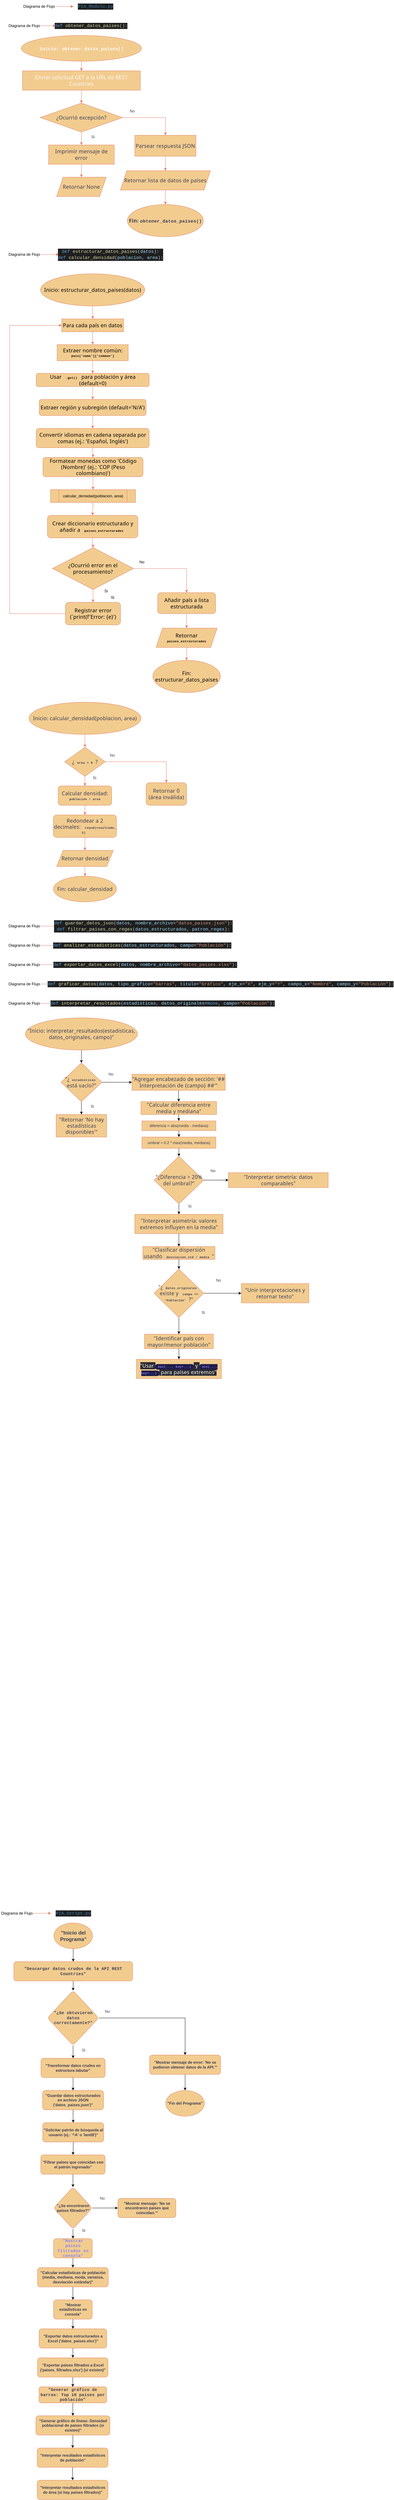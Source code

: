 <mxfile version="27.0.2">
  <diagram name="Página-1" id="TdQatwvxKdCJxrZPbZy2">
    <mxGraphModel dx="1322" dy="1912" grid="1" gridSize="10" guides="1" tooltips="1" connect="1" arrows="1" fold="1" page="1" pageScale="1" pageWidth="827" pageHeight="1169" math="0" shadow="0">
      <root>
        <mxCell id="0" />
        <mxCell id="1" parent="0" />
        <mxCell id="56zbXbjP5MMYhylMdoNp-4" value="" style="edgeStyle=orthogonalEdgeStyle;rounded=0;orthogonalLoop=1;jettySize=auto;html=1;labelBackgroundColor=none;strokeColor=#E07A5F;fontColor=default;" parent="1" source="56zbXbjP5MMYhylMdoNp-1" target="56zbXbjP5MMYhylMdoNp-2" edge="1">
          <mxGeometry relative="1" as="geometry" />
        </mxCell>
        <mxCell id="56zbXbjP5MMYhylMdoNp-1" value="&lt;span style=&quot;font-family: system-ui, ui-sans-serif, -apple-system, BlinkMacSystemFont, sans-serif, Inter, NotoSansHans; font-size: 16px; letter-spacing: 0.32px; text-align: left; white-space-collapse: preserve-breaks;&quot;&gt;&lt;font style=&quot;color: light-dark(rgb(250, 250, 252), rgb(255, 181, 112));&quot;&gt;&lt;b style=&quot;&quot;&gt;&lt;span style=&quot;font-family: Consolas, &amp;quot;Courier New&amp;quot;, monospace; font-size: 14px; white-space: pre; letter-spacing: 0.32px;&quot;&gt;Inicio: obtener_datos_paises&lt;/span&gt;&lt;span style=&quot;font-family: Consolas, &amp;quot;Courier New&amp;quot;, monospace; font-size: 14px; white-space: pre; letter-spacing: 0.32px;&quot;&gt;()&lt;/span&gt;&lt;/b&gt;&lt;/font&gt;&lt;/span&gt;" style="ellipse;whiteSpace=wrap;html=1;labelBackgroundColor=none;fillColor=#F2CC8F;strokeColor=#E07A5F;fontColor=#393C56;rounded=0;" parent="1" vertex="1">
          <mxGeometry x="216.5" y="60" width="373" height="80" as="geometry" />
        </mxCell>
        <mxCell id="56zbXbjP5MMYhylMdoNp-6" value="" style="edgeStyle=orthogonalEdgeStyle;rounded=0;orthogonalLoop=1;jettySize=auto;html=1;labelBackgroundColor=none;strokeColor=#E07A5F;fontColor=default;" parent="1" source="56zbXbjP5MMYhylMdoNp-2" target="56zbXbjP5MMYhylMdoNp-5" edge="1">
          <mxGeometry relative="1" as="geometry" />
        </mxCell>
        <mxCell id="56zbXbjP5MMYhylMdoNp-2" value="&lt;span style=&quot;font-family: system-ui, ui-sans-serif, -apple-system, BlinkMacSystemFont, sans-serif, Inter, NotoSansHans; font-size: 16px; letter-spacing: 0.32px; text-align: left; white-space-collapse: preserve-breaks;&quot;&gt;&lt;font style=&quot;color: light-dark(rgb(250, 250, 252), rgb(255, 181, 112));&quot;&gt;Enviar solicitud GET a la URL de REST Countries&lt;/font&gt;&lt;/span&gt;" style="rounded=0;whiteSpace=wrap;html=1;labelBackgroundColor=none;fillColor=#F2CC8F;strokeColor=#E07A5F;fontColor=#393C56;" parent="1" vertex="1">
          <mxGeometry x="220" y="170" width="366" height="60" as="geometry" />
        </mxCell>
        <mxCell id="56zbXbjP5MMYhylMdoNp-9" value="" style="edgeStyle=orthogonalEdgeStyle;rounded=0;orthogonalLoop=1;jettySize=auto;html=1;labelBackgroundColor=none;strokeColor=#E07A5F;fontColor=default;" parent="1" source="56zbXbjP5MMYhylMdoNp-5" target="56zbXbjP5MMYhylMdoNp-8" edge="1">
          <mxGeometry relative="1" as="geometry" />
        </mxCell>
        <mxCell id="56zbXbjP5MMYhylMdoNp-14" value="" style="edgeStyle=orthogonalEdgeStyle;rounded=0;orthogonalLoop=1;jettySize=auto;html=1;labelBackgroundColor=none;strokeColor=#E07A5F;fontColor=default;" parent="1" source="56zbXbjP5MMYhylMdoNp-5" target="56zbXbjP5MMYhylMdoNp-13" edge="1">
          <mxGeometry relative="1" as="geometry" />
        </mxCell>
        <mxCell id="56zbXbjP5MMYhylMdoNp-5" value="&lt;span style=&quot;font-family: system-ui, ui-sans-serif, -apple-system, BlinkMacSystemFont, sans-serif, Inter, NotoSansHans; font-size: 16px; letter-spacing: 0.32px; text-align: left; white-space-collapse: preserve-breaks;&quot;&gt;¿Ocurrió excepción?&lt;/span&gt;" style="rhombus;whiteSpace=wrap;html=1;labelBackgroundColor=none;fillColor=#F2CC8F;strokeColor=#E07A5F;fontColor=light-dark(#393C56,#FFB570);rounded=0;" parent="1" vertex="1">
          <mxGeometry x="275" y="270" width="256" height="90" as="geometry" />
        </mxCell>
        <mxCell id="56zbXbjP5MMYhylMdoNp-7" value="No" style="text;html=1;align=center;verticalAlign=middle;whiteSpace=wrap;rounded=0;labelBackgroundColor=none;fontColor=light-dark(#393C56,#FFB570);" parent="1" vertex="1">
          <mxGeometry x="531" y="280" width="60" height="30" as="geometry" />
        </mxCell>
        <mxCell id="56zbXbjP5MMYhylMdoNp-11" value="" style="edgeStyle=orthogonalEdgeStyle;rounded=0;orthogonalLoop=1;jettySize=auto;html=1;labelBackgroundColor=none;strokeColor=#E07A5F;fontColor=default;" parent="1" source="56zbXbjP5MMYhylMdoNp-8" target="56zbXbjP5MMYhylMdoNp-10" edge="1">
          <mxGeometry relative="1" as="geometry" />
        </mxCell>
        <mxCell id="56zbXbjP5MMYhylMdoNp-8" value="&lt;span style=&quot;font-family: system-ui, ui-sans-serif, -apple-system, BlinkMacSystemFont, sans-serif, Inter, NotoSansHans; font-size: 16px; letter-spacing: 0.32px; text-align: left; white-space-collapse: preserve-breaks;&quot;&gt;Parsear respuesta JSON&lt;/span&gt;" style="rounded=0;whiteSpace=wrap;html=1;labelBackgroundColor=none;fillColor=#F2CC8F;strokeColor=#E07A5F;fontColor=light-dark(#393C56,#FFB570);" parent="1" vertex="1">
          <mxGeometry x="569" y="370" width="190" height="65" as="geometry" />
        </mxCell>
        <mxCell id="56zbXbjP5MMYhylMdoNp-18" value="" style="edgeStyle=orthogonalEdgeStyle;rounded=0;orthogonalLoop=1;jettySize=auto;html=1;labelBackgroundColor=none;strokeColor=#E07A5F;fontColor=default;" parent="1" source="56zbXbjP5MMYhylMdoNp-10" target="56zbXbjP5MMYhylMdoNp-17" edge="1">
          <mxGeometry relative="1" as="geometry" />
        </mxCell>
        <mxCell id="56zbXbjP5MMYhylMdoNp-10" value="&lt;span style=&quot;font-family: system-ui, ui-sans-serif, -apple-system, BlinkMacSystemFont, sans-serif, Inter, NotoSansHans; font-size: 16px; letter-spacing: 0.32px; text-align: left; white-space-collapse: preserve-breaks;&quot;&gt;Retornar lista de datos de países&lt;/span&gt;" style="shape=parallelogram;perimeter=parallelogramPerimeter;whiteSpace=wrap;html=1;fixedSize=1;labelBackgroundColor=none;fillColor=#F2CC8F;strokeColor=#E07A5F;fontColor=light-dark(#393C56,#FFB570);rounded=0;" parent="1" vertex="1">
          <mxGeometry x="524" y="480" width="280" height="60" as="geometry" />
        </mxCell>
        <mxCell id="56zbXbjP5MMYhylMdoNp-12" value="Si" style="text;html=1;align=center;verticalAlign=middle;whiteSpace=wrap;rounded=0;labelBackgroundColor=none;fontColor=light-dark(#393C56,#FFB570);" parent="1" vertex="1">
          <mxGeometry x="409" y="360" width="60" height="30" as="geometry" />
        </mxCell>
        <mxCell id="56zbXbjP5MMYhylMdoNp-16" value="" style="edgeStyle=orthogonalEdgeStyle;rounded=0;orthogonalLoop=1;jettySize=auto;html=1;labelBackgroundColor=none;strokeColor=#E07A5F;fontColor=default;" parent="1" source="56zbXbjP5MMYhylMdoNp-13" target="56zbXbjP5MMYhylMdoNp-15" edge="1">
          <mxGeometry relative="1" as="geometry" />
        </mxCell>
        <mxCell id="56zbXbjP5MMYhylMdoNp-13" value="&lt;span style=&quot;font-family: system-ui, ui-sans-serif, -apple-system, BlinkMacSystemFont, sans-serif, Inter, NotoSansHans; font-size: 16px; letter-spacing: 0.32px; text-align: left; white-space-collapse: preserve-breaks;&quot;&gt;Imprimir mensaje de error&lt;/span&gt;" style="rounded=0;whiteSpace=wrap;html=1;labelBackgroundColor=none;fillColor=#F2CC8F;strokeColor=#E07A5F;fontColor=light-dark(#393C56,#FFB570);" parent="1" vertex="1">
          <mxGeometry x="301" y="400" width="204" height="60" as="geometry" />
        </mxCell>
        <mxCell id="56zbXbjP5MMYhylMdoNp-15" value="&lt;span style=&quot;font-family: system-ui, ui-sans-serif, -apple-system, BlinkMacSystemFont, sans-serif, Inter, NotoSansHans; font-size: 16px; letter-spacing: 0.32px; text-align: left; white-space-collapse: preserve-breaks;&quot;&gt;Retornar None&lt;/span&gt;" style="shape=parallelogram;perimeter=parallelogramPerimeter;whiteSpace=wrap;html=1;fixedSize=1;labelBackgroundColor=none;fillColor=#F2CC8F;strokeColor=#E07A5F;fontColor=light-dark(#393C56,#FFB570);rounded=0;" parent="1" vertex="1">
          <mxGeometry x="326" y="500" width="154" height="60" as="geometry" />
        </mxCell>
        <mxCell id="56zbXbjP5MMYhylMdoNp-17" value="&lt;span style=&quot;font-family: system-ui, ui-sans-serif, -apple-system, BlinkMacSystemFont, sans-serif, Inter, NotoSansHans; font-size: 16px; letter-spacing: 0.32px; text-align: left; white-space-collapse: preserve-breaks;&quot;&gt;&lt;b&gt;Fin:&amp;nbsp;&lt;span style=&quot;letter-spacing: 0.32px; font-family: Consolas, &amp;quot;Courier New&amp;quot;, monospace; font-size: 14px; white-space: pre;&quot;&gt;obtener_datos_paises&lt;/span&gt;&lt;span style=&quot;letter-spacing: 0.32px; font-family: Consolas, &amp;quot;Courier New&amp;quot;, monospace; font-size: 14px; white-space: pre;&quot;&gt;()&lt;/span&gt;&lt;/b&gt;&lt;/span&gt;" style="ellipse;whiteSpace=wrap;html=1;labelBackgroundColor=none;fillColor=#F2CC8F;strokeColor=#E07A5F;fontColor=light-dark(#393C56,#FFB570);rounded=0;" parent="1" vertex="1">
          <mxGeometry x="546" y="585" width="236" height="100" as="geometry" />
        </mxCell>
        <mxCell id="56zbXbjP5MMYhylMdoNp-25" value="" style="edgeStyle=orthogonalEdgeStyle;rounded=0;orthogonalLoop=1;jettySize=auto;html=1;strokeColor=#E07A5F;fontColor=default;fillColor=#F2CC8F;labelBackgroundColor=none;" parent="1" source="56zbXbjP5MMYhylMdoNp-19" target="56zbXbjP5MMYhylMdoNp-23" edge="1">
          <mxGeometry relative="1" as="geometry" />
        </mxCell>
        <mxCell id="56zbXbjP5MMYhylMdoNp-19" value="&lt;font style=&quot;color: light-dark(rgb(0, 0, 0), rgb(205, 162, 190));&quot;&gt;Diagrama de Flujo&lt;/font&gt;" style="text;html=1;align=center;verticalAlign=middle;whiteSpace=wrap;rounded=0;fontColor=#393C56;labelBackgroundColor=none;" parent="1" vertex="1">
          <mxGeometry x="174" y="15" width="103" height="30" as="geometry" />
        </mxCell>
        <mxCell id="56zbXbjP5MMYhylMdoNp-23" value="&lt;div style=&quot;color: rgb(204, 204, 204); background-color: rgb(31, 31, 31); font-family: Consolas, &amp;quot;Courier New&amp;quot;, monospace; font-size: 14px; line-height: 19px; white-space: pre;&quot;&gt;&lt;span style=&quot;color: #569cd6;&quot;&gt;def&lt;/span&gt; &lt;span style=&quot;color: #dcdcaa;&quot;&gt;obtener_datos_paises&lt;/span&gt;():&lt;/div&gt;" style="text;html=1;align=center;verticalAlign=middle;whiteSpace=wrap;rounded=0;fontColor=#393C56;labelBackgroundColor=none;" parent="1" vertex="1">
          <mxGeometry x="323" y="10" width="220" height="40" as="geometry" />
        </mxCell>
        <mxCell id="56zbXbjP5MMYhylMdoNp-26" value="" style="edgeStyle=orthogonalEdgeStyle;rounded=0;orthogonalLoop=1;jettySize=auto;html=1;strokeColor=#E07A5F;fontColor=default;fillColor=#F2CC8F;labelBackgroundColor=none;" parent="1" source="56zbXbjP5MMYhylMdoNp-27" target="56zbXbjP5MMYhylMdoNp-28" edge="1">
          <mxGeometry relative="1" as="geometry" />
        </mxCell>
        <mxCell id="56zbXbjP5MMYhylMdoNp-27" value="&lt;font style=&quot;color: light-dark(rgb(0, 0, 0), rgb(205, 162, 190));&quot;&gt;Diagrama de Flujo&lt;/font&gt;" style="text;html=1;align=center;verticalAlign=middle;whiteSpace=wrap;rounded=0;fontColor=#393C56;labelBackgroundColor=none;" parent="1" vertex="1">
          <mxGeometry x="174" y="725" width="103" height="30" as="geometry" />
        </mxCell>
        <mxCell id="56zbXbjP5MMYhylMdoNp-28" value="&lt;div style=&quot;color: rgb(204, 204, 204); background-color: rgb(31, 31, 31); font-family: Consolas, &amp;quot;Courier New&amp;quot;, monospace; font-size: 14px; line-height: 19px; white-space: pre;&quot;&gt;&lt;div style=&quot;color: rgb(204, 204, 204); background-color: rgb(31, 31, 31); line-height: 19px;&quot;&gt;&lt;span style=&quot;color: rgb(86, 156, 214);&quot;&gt;def&lt;/span&gt; &lt;span style=&quot;color: rgb(220, 220, 170);&quot;&gt;estructurar_datos_paises&lt;/span&gt;(&lt;span style=&quot;color: rgb(156, 220, 254);&quot;&gt;datos&lt;/span&gt;):&lt;/div&gt;&lt;div style=&quot;color: rgb(204, 204, 204); background-color: rgb(31, 31, 31); line-height: 19px;&quot;&gt;&lt;span style=&quot;color: rgb(86, 156, 214);&quot;&gt;def&lt;/span&gt;&lt;span style=&quot;background-color: rgb(31, 31, 31); color: rgb(204, 204, 204);&quot;&gt; &lt;/span&gt;&lt;span style=&quot;color: rgb(220, 220, 170);&quot;&gt;calcular_densidad&lt;/span&gt;&lt;span style=&quot;background-color: rgb(31, 31, 31); color: rgb(204, 204, 204);&quot;&gt;(&lt;/span&gt;&lt;span style=&quot;color: rgb(156, 220, 254);&quot;&gt;poblacion&lt;/span&gt;&lt;span style=&quot;background-color: rgb(31, 31, 31); color: rgb(204, 204, 204);&quot;&gt;, &lt;/span&gt;&lt;span style=&quot;color: rgb(156, 220, 254);&quot;&gt;area&lt;/span&gt;&lt;span style=&quot;background-color: rgb(31, 31, 31); color: rgb(204, 204, 204);&quot;&gt;):&lt;/span&gt;&lt;/div&gt;&lt;/div&gt;" style="text;html=1;align=center;verticalAlign=middle;whiteSpace=wrap;rounded=0;fontColor=#393C56;labelBackgroundColor=none;" parent="1" vertex="1">
          <mxGeometry x="332.5" y="710" width="321" height="60" as="geometry" />
        </mxCell>
        <mxCell id="56zbXbjP5MMYhylMdoNp-32" value="" style="edgeStyle=orthogonalEdgeStyle;rounded=0;orthogonalLoop=1;jettySize=auto;html=1;strokeColor=#E07A5F;fontColor=default;fillColor=#F2CC8F;labelBackgroundColor=none;" parent="1" source="56zbXbjP5MMYhylMdoNp-33" target="56zbXbjP5MMYhylMdoNp-34" edge="1">
          <mxGeometry relative="1" as="geometry" />
        </mxCell>
        <mxCell id="56zbXbjP5MMYhylMdoNp-33" value="&lt;font style=&quot;color: light-dark(rgb(0, 0, 0), rgb(205, 162, 190));&quot;&gt;Diagrama de Flujo&lt;/font&gt;" style="text;html=1;align=center;verticalAlign=middle;whiteSpace=wrap;rounded=0;fontColor=#393C56;labelBackgroundColor=none;" parent="1" vertex="1">
          <mxGeometry x="174" y="2810" width="103" height="30" as="geometry" />
        </mxCell>
        <mxCell id="56zbXbjP5MMYhylMdoNp-34" value="&lt;div style=&quot;color: rgb(204, 204, 204); background-color: rgb(31, 31, 31); font-family: Consolas, &amp;quot;Courier New&amp;quot;, monospace; font-size: 14px; line-height: 19px; white-space: pre;&quot;&gt;&lt;div style=&quot;color: rgb(204, 204, 204); background-color: rgb(31, 31, 31); line-height: 19px;&quot;&gt;&lt;div style=&quot;color: rgb(204, 204, 204); background-color: rgb(31, 31, 31); line-height: 19px;&quot;&gt;&lt;span style=&quot;color: rgb(86, 156, 214);&quot;&gt;def&lt;/span&gt; &lt;span style=&quot;color: rgb(220, 220, 170);&quot;&gt;guardar_datos_json&lt;/span&gt;(&lt;span style=&quot;color: rgb(156, 220, 254);&quot;&gt;datos&lt;/span&gt;, &lt;span style=&quot;color: rgb(156, 220, 254);&quot;&gt;nombre_archivo&lt;/span&gt;&lt;span style=&quot;color: rgb(212, 212, 212);&quot;&gt;=&lt;/span&gt;&lt;span style=&quot;color: rgb(206, 145, 120);&quot;&gt;&quot;datos_paises.json&quot;&lt;/span&gt;):&lt;/div&gt;&lt;div style=&quot;color: rgb(204, 204, 204); background-color: rgb(31, 31, 31); line-height: 19px;&quot;&gt;&lt;span style=&quot;color: rgb(86, 156, 214);&quot;&gt;def&lt;/span&gt;&lt;span style=&quot;background-color: light-dark(rgb(31, 31, 31), rgb(210, 210, 210)); color: light-dark(rgb(204, 204, 204), rgb(62, 62, 62));&quot;&gt; &lt;/span&gt;&lt;span style=&quot;color: rgb(220, 220, 170);&quot;&gt;filtrar_paises_con_regex&lt;/span&gt;&lt;span style=&quot;background-color: light-dark(rgb(31, 31, 31), rgb(210, 210, 210)); color: light-dark(rgb(204, 204, 204), rgb(62, 62, 62));&quot;&gt;(&lt;/span&gt;&lt;span style=&quot;color: rgb(156, 220, 254);&quot;&gt;datos_estructurados&lt;/span&gt;&lt;span style=&quot;background-color: light-dark(rgb(31, 31, 31), rgb(210, 210, 210)); color: light-dark(rgb(204, 204, 204), rgb(62, 62, 62));&quot;&gt;, &lt;/span&gt;&lt;span style=&quot;color: rgb(156, 220, 254);&quot;&gt;patron_regex&lt;/span&gt;&lt;span style=&quot;background-color: light-dark(rgb(31, 31, 31), rgb(210, 210, 210)); color: light-dark(rgb(204, 204, 204), rgb(62, 62, 62));&quot;&gt;):&lt;/span&gt;&lt;/div&gt;&lt;/div&gt;&lt;/div&gt;" style="text;html=1;align=center;verticalAlign=middle;whiteSpace=wrap;rounded=0;fontColor=#393C56;labelBackgroundColor=none;" parent="1" vertex="1">
          <mxGeometry x="332" y="2800" width="527" height="50" as="geometry" />
        </mxCell>
        <mxCell id="56zbXbjP5MMYhylMdoNp-36" value="" style="edgeStyle=orthogonalEdgeStyle;rounded=0;orthogonalLoop=1;jettySize=auto;html=1;strokeColor=#E07A5F;fontColor=default;fillColor=#F2CC8F;labelBackgroundColor=none;" parent="1" source="56zbXbjP5MMYhylMdoNp-37" target="56zbXbjP5MMYhylMdoNp-38" edge="1">
          <mxGeometry relative="1" as="geometry" />
        </mxCell>
        <mxCell id="56zbXbjP5MMYhylMdoNp-37" value="&lt;font style=&quot;color: light-dark(rgb(0, 0, 0), rgb(205, 162, 190));&quot;&gt;Diagrama de Flujo&lt;/font&gt;" style="text;html=1;align=center;verticalAlign=middle;whiteSpace=wrap;rounded=0;fontColor=#393C56;labelBackgroundColor=none;" parent="1" vertex="1">
          <mxGeometry x="174" y="2870" width="103" height="30" as="geometry" />
        </mxCell>
        <mxCell id="56zbXbjP5MMYhylMdoNp-38" value="&lt;div style=&quot;color: rgb(204, 204, 204); background-color: rgb(31, 31, 31); font-family: Consolas, &amp;quot;Courier New&amp;quot;, monospace; font-size: 14px; line-height: 19px; white-space: pre;&quot;&gt;&lt;div style=&quot;color: rgb(204, 204, 204); background-color: rgb(31, 31, 31); line-height: 19px;&quot;&gt;&lt;div style=&quot;color: rgb(204, 204, 204); background-color: rgb(31, 31, 31); line-height: 19px;&quot;&gt;&lt;div style=&quot;color: rgb(204, 204, 204); background-color: rgb(31, 31, 31); line-height: 19px;&quot;&gt;&lt;span style=&quot;color: #569cd6;&quot;&gt;def&lt;/span&gt; &lt;span style=&quot;color: #dcdcaa;&quot;&gt;analizar_estadisticas&lt;/span&gt;(&lt;span style=&quot;color: #9cdcfe;&quot;&gt;datos_estructurados&lt;/span&gt;, &lt;span style=&quot;color: #9cdcfe;&quot;&gt;campo&lt;/span&gt;&lt;span style=&quot;color: #d4d4d4;&quot;&gt;=&lt;/span&gt;&lt;span style=&quot;color: #ce9178;&quot;&gt;&quot;Población&quot;&lt;/span&gt;):&lt;/div&gt;&lt;/div&gt;&lt;/div&gt;&lt;/div&gt;" style="text;html=1;align=center;verticalAlign=middle;whiteSpace=wrap;rounded=0;fontColor=#393C56;labelBackgroundColor=none;" parent="1" vertex="1">
          <mxGeometry x="332.5" y="2865" width="517.5" height="40" as="geometry" />
        </mxCell>
        <mxCell id="56zbXbjP5MMYhylMdoNp-40" value="" style="edgeStyle=orthogonalEdgeStyle;rounded=0;orthogonalLoop=1;jettySize=auto;html=1;strokeColor=#E07A5F;fontColor=default;fillColor=#F2CC8F;labelBackgroundColor=none;" parent="1" source="56zbXbjP5MMYhylMdoNp-41" target="56zbXbjP5MMYhylMdoNp-42" edge="1">
          <mxGeometry relative="1" as="geometry" />
        </mxCell>
        <mxCell id="56zbXbjP5MMYhylMdoNp-41" value="&lt;font style=&quot;color: light-dark(rgb(0, 0, 0), rgb(205, 162, 190));&quot;&gt;Diagrama de Flujo&lt;/font&gt;" style="text;html=1;align=center;verticalAlign=middle;whiteSpace=wrap;rounded=0;fontColor=#393C56;labelBackgroundColor=none;" parent="1" vertex="1">
          <mxGeometry x="174" y="2930" width="103" height="30" as="geometry" />
        </mxCell>
        <mxCell id="56zbXbjP5MMYhylMdoNp-42" value="&lt;div style=&quot;color: rgb(204, 204, 204); background-color: rgb(31, 31, 31); font-family: Consolas, &amp;quot;Courier New&amp;quot;, monospace; font-size: 14px; line-height: 19px; white-space: pre;&quot;&gt;&lt;div style=&quot;color: rgb(204, 204, 204); background-color: rgb(31, 31, 31); line-height: 19px;&quot;&gt;&lt;div style=&quot;color: rgb(204, 204, 204); background-color: rgb(31, 31, 31); line-height: 19px;&quot;&gt;&lt;div style=&quot;color: rgb(204, 204, 204); background-color: rgb(31, 31, 31); line-height: 19px;&quot;&gt;&lt;span style=&quot;color: #569cd6;&quot;&gt;def&lt;/span&gt; &lt;span style=&quot;color: #dcdcaa;&quot;&gt;exportar_datos_excel&lt;/span&gt;(&lt;span style=&quot;color: #9cdcfe;&quot;&gt;datos&lt;/span&gt;, &lt;span style=&quot;color: #9cdcfe;&quot;&gt;nombre_archivo&lt;/span&gt;&lt;span style=&quot;color: #d4d4d4;&quot;&gt;=&lt;/span&gt;&lt;span style=&quot;color: #ce9178;&quot;&gt;&quot;datos_paises.xlsx&quot;&lt;/span&gt;):&lt;/div&gt;&lt;/div&gt;&lt;/div&gt;&lt;/div&gt;" style="text;html=1;align=center;verticalAlign=middle;whiteSpace=wrap;rounded=0;fontColor=#393C56;labelBackgroundColor=none;" parent="1" vertex="1">
          <mxGeometry x="332.5" y="2925" width="537" height="40" as="geometry" />
        </mxCell>
        <mxCell id="56zbXbjP5MMYhylMdoNp-43" value="" style="edgeStyle=orthogonalEdgeStyle;rounded=0;orthogonalLoop=1;jettySize=auto;html=1;strokeColor=#E07A5F;fontColor=default;fillColor=#F2CC8F;labelBackgroundColor=none;" parent="1" source="56zbXbjP5MMYhylMdoNp-44" target="56zbXbjP5MMYhylMdoNp-45" edge="1">
          <mxGeometry relative="1" as="geometry" />
        </mxCell>
        <mxCell id="56zbXbjP5MMYhylMdoNp-44" value="&lt;font style=&quot;color: light-dark(rgb(0, 0, 0), rgb(205, 162, 190));&quot;&gt;Diagrama de Flujo&lt;/font&gt;" style="text;html=1;align=center;verticalAlign=middle;whiteSpace=wrap;rounded=0;fontColor=#393C56;labelBackgroundColor=none;" parent="1" vertex="1">
          <mxGeometry x="174" y="2990" width="103" height="30" as="geometry" />
        </mxCell>
        <mxCell id="56zbXbjP5MMYhylMdoNp-45" value="&lt;div style=&quot;color: rgb(204, 204, 204); background-color: rgb(31, 31, 31); font-family: Consolas, &amp;quot;Courier New&amp;quot;, monospace; font-size: 14px; line-height: 19px; white-space: pre;&quot;&gt;&lt;div style=&quot;color: rgb(204, 204, 204); background-color: rgb(31, 31, 31); line-height: 19px;&quot;&gt;&lt;div style=&quot;color: rgb(204, 204, 204); background-color: rgb(31, 31, 31); line-height: 19px;&quot;&gt;&lt;div style=&quot;color: rgb(204, 204, 204); background-color: rgb(31, 31, 31); line-height: 19px;&quot;&gt;&lt;span style=&quot;color: #569cd6;&quot;&gt;def&lt;/span&gt; &lt;span style=&quot;color: #dcdcaa;&quot;&gt;graficar_datos&lt;/span&gt;(&lt;span style=&quot;color: #9cdcfe;&quot;&gt;datos&lt;/span&gt;, &lt;span style=&quot;color: #9cdcfe;&quot;&gt;tipo_grafico&lt;/span&gt;&lt;span style=&quot;color: #d4d4d4;&quot;&gt;=&lt;/span&gt;&lt;span style=&quot;color: #ce9178;&quot;&gt;&quot;barras&quot;&lt;/span&gt;, &lt;span style=&quot;color: #9cdcfe;&quot;&gt;titulo&lt;/span&gt;&lt;span style=&quot;color: #d4d4d4;&quot;&gt;=&lt;/span&gt;&lt;span style=&quot;color: #ce9178;&quot;&gt;&quot;Gráfico&quot;&lt;/span&gt;, &lt;span style=&quot;color: #9cdcfe;&quot;&gt;eje_x&lt;/span&gt;&lt;span style=&quot;color: #d4d4d4;&quot;&gt;=&lt;/span&gt;&lt;span style=&quot;color: #ce9178;&quot;&gt;&quot;X&quot;&lt;/span&gt;, &lt;span style=&quot;color: #9cdcfe;&quot;&gt;eje_y&lt;/span&gt;&lt;span style=&quot;color: #d4d4d4;&quot;&gt;=&lt;/span&gt;&lt;span style=&quot;color: #ce9178;&quot;&gt;&quot;Y&quot;&lt;/span&gt;, &lt;span style=&quot;color: #9cdcfe;&quot;&gt;campo_x&lt;/span&gt;&lt;span style=&quot;color: #d4d4d4;&quot;&gt;=&lt;/span&gt;&lt;span style=&quot;color: #ce9178;&quot;&gt;&quot;Nombre&quot;&lt;/span&gt;, &lt;span style=&quot;color: #9cdcfe;&quot;&gt;campo_y&lt;/span&gt;&lt;span style=&quot;color: #d4d4d4;&quot;&gt;=&lt;/span&gt;&lt;span style=&quot;color: #ce9178;&quot;&gt;&quot;Población&quot;&lt;/span&gt;):&lt;/div&gt;&lt;/div&gt;&lt;/div&gt;&lt;/div&gt;" style="text;html=1;align=center;verticalAlign=middle;whiteSpace=wrap;rounded=0;fontColor=#393C56;labelBackgroundColor=none;" parent="1" vertex="1">
          <mxGeometry x="332" y="2985" width="1007" height="40" as="geometry" />
        </mxCell>
        <mxCell id="56zbXbjP5MMYhylMdoNp-46" value="" style="edgeStyle=orthogonalEdgeStyle;rounded=0;orthogonalLoop=1;jettySize=auto;html=1;strokeColor=#E07A5F;fontColor=default;fillColor=#F2CC8F;labelBackgroundColor=none;" parent="1" source="56zbXbjP5MMYhylMdoNp-47" target="56zbXbjP5MMYhylMdoNp-48" edge="1">
          <mxGeometry relative="1" as="geometry" />
        </mxCell>
        <mxCell id="56zbXbjP5MMYhylMdoNp-47" value="&lt;font style=&quot;color: light-dark(rgb(0, 0, 0), rgb(205, 162, 190));&quot;&gt;Diagrama de Flujo&lt;/font&gt;" style="text;html=1;align=center;verticalAlign=middle;whiteSpace=wrap;rounded=0;fontColor=#393C56;labelBackgroundColor=none;" parent="1" vertex="1">
          <mxGeometry x="174" y="3050" width="103" height="30" as="geometry" />
        </mxCell>
        <mxCell id="56zbXbjP5MMYhylMdoNp-48" value="&lt;div style=&quot;color: rgb(204, 204, 204); background-color: rgb(31, 31, 31); font-family: Consolas, &amp;quot;Courier New&amp;quot;, monospace; font-size: 14px; line-height: 19px; white-space: pre;&quot;&gt;&lt;div style=&quot;color: rgb(204, 204, 204); background-color: rgb(31, 31, 31); line-height: 19px;&quot;&gt;&lt;div style=&quot;color: rgb(204, 204, 204); background-color: rgb(31, 31, 31); line-height: 19px;&quot;&gt;&lt;div style=&quot;color: rgb(204, 204, 204); background-color: rgb(31, 31, 31); line-height: 19px;&quot;&gt;&lt;span style=&quot;color: #569cd6;&quot;&gt;def&lt;/span&gt; &lt;span style=&quot;color: #dcdcaa;&quot;&gt;interpretar_resultados&lt;/span&gt;(&lt;span style=&quot;color: #9cdcfe;&quot;&gt;estadisticas&lt;/span&gt;, &lt;span style=&quot;color: #9cdcfe;&quot;&gt;datos_originales&lt;/span&gt;&lt;span style=&quot;color: #d4d4d4;&quot;&gt;=&lt;/span&gt;&lt;span style=&quot;color: #569cd6;&quot;&gt;None&lt;/span&gt;, &lt;span style=&quot;color: #9cdcfe;&quot;&gt;campo&lt;/span&gt;&lt;span style=&quot;color: #d4d4d4;&quot;&gt;=&lt;/span&gt;&lt;span style=&quot;color: #ce9178;&quot;&gt;&quot;Población&quot;&lt;/span&gt;):&lt;/div&gt;&lt;/div&gt;&lt;/div&gt;&lt;/div&gt;" style="text;html=1;align=center;verticalAlign=middle;whiteSpace=wrap;rounded=0;fontColor=#393C56;labelBackgroundColor=none;" parent="1" vertex="1">
          <mxGeometry x="332" y="3045" width="647" height="40" as="geometry" />
        </mxCell>
        <mxCell id="56zbXbjP5MMYhylMdoNp-51" value="" style="edgeStyle=orthogonalEdgeStyle;rounded=0;hachureGap=4;orthogonalLoop=1;jettySize=auto;html=1;strokeColor=#E07A5F;fontFamily=Architects Daughter;fontSource=https%3A%2F%2Ffonts.googleapis.com%2Fcss%3Ffamily%3DArchitects%2BDaughter;fontColor=light-dark(#000000,#FFB570);fillColor=#F2CC8F;labelBackgroundColor=none;" parent="1" source="56zbXbjP5MMYhylMdoNp-49" target="56zbXbjP5MMYhylMdoNp-50" edge="1">
          <mxGeometry relative="1" as="geometry" />
        </mxCell>
        <mxCell id="56zbXbjP5MMYhylMdoNp-49" value="&lt;span style=&quot;font-family: system-ui, ui-sans-serif, -apple-system, BlinkMacSystemFont, sans-serif, Inter, NotoSansHans; font-size: 16px; letter-spacing: 0.32px; text-align: left; white-space-collapse: preserve-breaks;&quot;&gt;Inicio: estructurar_datos_paises(datos)&lt;/span&gt;" style="ellipse;whiteSpace=wrap;html=1;strokeColor=#E07A5F;fontColor=light-dark(#000000,#FFB570);fillColor=#F2CC8F;labelBackgroundColor=none;rounded=0;" parent="1" vertex="1">
          <mxGeometry x="276" y="800" width="324" height="100" as="geometry" />
        </mxCell>
        <mxCell id="56zbXbjP5MMYhylMdoNp-56" value="" style="edgeStyle=orthogonalEdgeStyle;rounded=0;hachureGap=4;orthogonalLoop=1;jettySize=auto;html=1;strokeColor=#E07A5F;fontFamily=Architects Daughter;fontSource=https%3A%2F%2Ffonts.googleapis.com%2Fcss%3Ffamily%3DArchitects%2BDaughter;fontColor=light-dark(#000000,#FFB570);fillColor=#F2CC8F;labelBackgroundColor=none;" parent="1" source="56zbXbjP5MMYhylMdoNp-50" target="56zbXbjP5MMYhylMdoNp-54" edge="1">
          <mxGeometry relative="1" as="geometry" />
        </mxCell>
        <mxCell id="56zbXbjP5MMYhylMdoNp-50" value="&lt;span style=&quot;font-family: system-ui, ui-sans-serif, -apple-system, BlinkMacSystemFont, sans-serif, Inter, NotoSansHans; font-size: 16px; font-style: normal; font-variant-ligatures: normal; font-variant-caps: normal; font-weight: 400; letter-spacing: 0.32px; orphans: 2; text-align: left; text-indent: 0px; text-transform: none; widows: 2; word-spacing: 0px; -webkit-text-stroke-width: 0px; white-space: pre-line; text-decoration-thickness: initial; text-decoration-style: initial; text-decoration-color: initial; float: none; display: inline !important;&quot;&gt;Para cada país en datos&lt;/span&gt;" style="rounded=0;whiteSpace=wrap;html=1;hachureGap=4;strokeColor=#E07A5F;fontFamily=Architects Daughter;fontSource=https%3A%2F%2Ffonts.googleapis.com%2Fcss%3Ffamily%3DArchitects%2BDaughter;fontColor=light-dark(#000000,#FFB570);fillColor=#F2CC8F;labelBackgroundColor=none;" parent="1" vertex="1">
          <mxGeometry x="342" y="940" width="192" height="40" as="geometry" />
        </mxCell>
        <mxCell id="56zbXbjP5MMYhylMdoNp-58" value="" style="edgeStyle=orthogonalEdgeStyle;rounded=0;hachureGap=4;orthogonalLoop=1;jettySize=auto;html=1;strokeColor=#E07A5F;fontFamily=Architects Daughter;fontSource=https%3A%2F%2Ffonts.googleapis.com%2Fcss%3Ffamily%3DArchitects%2BDaughter;fontColor=light-dark(#000000,#FFB570);fillColor=#F2CC8F;labelBackgroundColor=none;" parent="1" source="56zbXbjP5MMYhylMdoNp-54" target="56zbXbjP5MMYhylMdoNp-57" edge="1">
          <mxGeometry relative="1" as="geometry" />
        </mxCell>
        <mxCell id="56zbXbjP5MMYhylMdoNp-54" value="&lt;span style=&quot;font-family: system-ui, ui-sans-serif, -apple-system, BlinkMacSystemFont, sans-serif, Inter, NotoSansHans; font-size: 16px; letter-spacing: 0.32px; text-align: left; white-space-collapse: preserve-breaks;&quot;&gt;Extraer nombre común: &lt;/span&gt;&lt;code class=&quot;codespan cursor-pointer z-[9] relative&quot; style=&quot;--tw-border-spacing-x: 0; --tw-border-spacing-y: 0; --tw-translate-x: 0; --tw-translate-y: 0; --tw-rotate: 0; --tw-skew-x: 0; --tw-skew-y: 0; --tw-scale-x: 1; --tw-scale-y: 1; --tw-pan-x: ; --tw-pan-y: ; --tw-pinch-zoom: ; --tw-scroll-snap-strictness: proximity; --tw-gradient-from-position: ; --tw-gradient-via-position: ; --tw-gradient-to-position: ; --tw-ordinal: ; --tw-slashed-zero: ; --tw-numeric-figure: ; --tw-numeric-spacing: ; --tw-numeric-fraction: ; --tw-ring-inset: ; --tw-ring-offset-width: 0px; --tw-ring-offset-color: #fff; --tw-ring-color: rgb(59 130 246 / .5); --tw-ring-offset-shadow: 0 0 #0000; --tw-ring-shadow: 0 0 #0000; --tw-shadow: 0 0 #0000; --tw-shadow-colored: 0 0 #0000; --tw-blur: ; --tw-brightness: ; --tw-contrast: ; --tw-grayscale: ; --tw-hue-rotate: ; --tw-invert: ; --tw-saturate: ; --tw-sepia: ; --tw-drop-shadow: ; --tw-backdrop-blur: ; --tw-backdrop-brightness: ; --tw-backdrop-contrast: ; --tw-backdrop-grayscale: ; --tw-backdrop-hue-rotate: ; --tw-backdrop-invert: ; --tw-backdrop-opacity: ; --tw-backdrop-saturate: ; --tw-backdrop-sepia: ; --tw-contain-size: ; --tw-contain-layout: ; --tw-contain-paint: ; --tw-contain-style: ; box-sizing: border-box; border-width: 0px; border-style: solid; border-color: rgb(227, 227, 227); font-family: ui-monospace, SFMono-Regular, Menlo, Monaco, Consolas, &amp;quot;Liberation Mono&amp;quot;, &amp;quot;Courier New&amp;quot;, monospace; font-feature-settings: normal; font-variation-settings: normal; font-size: 0.8em; overflow-x: auto; width: auto; position: relative; z-index: 9; cursor: pointer; padding: 3px 8px; font-weight: 600; margin: 12px 0px; border-radius: 0.375rem; --tw-bg-opacity: 1; letter-spacing: 0.32px; text-align: left; white-space-collapse: preserve-breaks;&quot;&gt;pais[&#39;name&#39;][&#39;common&#39;]&lt;/code&gt;" style="rounded=0;whiteSpace=wrap;html=1;hachureGap=4;strokeColor=#E07A5F;fontFamily=Architects Daughter;fontSource=https%3A%2F%2Ffonts.googleapis.com%2Fcss%3Ffamily%3DArchitects%2BDaughter;fontColor=light-dark(#000000,#FFB570);fillColor=#F2CC8F;labelBackgroundColor=none;" parent="1" vertex="1">
          <mxGeometry x="327.5" y="1020" width="221" height="50" as="geometry" />
        </mxCell>
        <mxCell id="56zbXbjP5MMYhylMdoNp-60" value="" style="edgeStyle=orthogonalEdgeStyle;rounded=0;hachureGap=4;orthogonalLoop=1;jettySize=auto;html=1;strokeColor=#E07A5F;fontFamily=Architects Daughter;fontSource=https%3A%2F%2Ffonts.googleapis.com%2Fcss%3Ffamily%3DArchitects%2BDaughter;fontColor=light-dark(#000000,#FFB570);fillColor=#F2CC8F;labelBackgroundColor=none;" parent="1" source="56zbXbjP5MMYhylMdoNp-57" target="56zbXbjP5MMYhylMdoNp-59" edge="1">
          <mxGeometry relative="1" as="geometry" />
        </mxCell>
        <mxCell id="56zbXbjP5MMYhylMdoNp-57" value="&lt;span style=&quot;font-family: system-ui, ui-sans-serif, -apple-system, BlinkMacSystemFont, sans-serif, Inter, NotoSansHans; font-size: 16px; letter-spacing: 0.32px; text-align: left; white-space-collapse: preserve-breaks;&quot;&gt;Usar &lt;/span&gt;&lt;code class=&quot;codespan cursor-pointer z-[9] relative&quot; style=&quot;--tw-border-spacing-x: 0; --tw-border-spacing-y: 0; --tw-translate-x: 0; --tw-translate-y: 0; --tw-rotate: 0; --tw-skew-x: 0; --tw-skew-y: 0; --tw-scale-x: 1; --tw-scale-y: 1; --tw-pan-x: ; --tw-pan-y: ; --tw-pinch-zoom: ; --tw-scroll-snap-strictness: proximity; --tw-gradient-from-position: ; --tw-gradient-via-position: ; --tw-gradient-to-position: ; --tw-ordinal: ; --tw-slashed-zero: ; --tw-numeric-figure: ; --tw-numeric-spacing: ; --tw-numeric-fraction: ; --tw-ring-inset: ; --tw-ring-offset-width: 0px; --tw-ring-offset-color: #fff; --tw-ring-color: rgb(59 130 246 / .5); --tw-ring-offset-shadow: 0 0 #0000; --tw-ring-shadow: 0 0 #0000; --tw-shadow: 0 0 #0000; --tw-shadow-colored: 0 0 #0000; --tw-blur: ; --tw-brightness: ; --tw-contrast: ; --tw-grayscale: ; --tw-hue-rotate: ; --tw-invert: ; --tw-saturate: ; --tw-sepia: ; --tw-drop-shadow: ; --tw-backdrop-blur: ; --tw-backdrop-brightness: ; --tw-backdrop-contrast: ; --tw-backdrop-grayscale: ; --tw-backdrop-hue-rotate: ; --tw-backdrop-invert: ; --tw-backdrop-opacity: ; --tw-backdrop-saturate: ; --tw-backdrop-sepia: ; --tw-contain-size: ; --tw-contain-layout: ; --tw-contain-paint: ; --tw-contain-style: ; box-sizing: border-box; border-width: 0px; border-style: solid; border-color: rgb(227, 227, 227); font-family: ui-monospace, SFMono-Regular, Menlo, Monaco, Consolas, &amp;quot;Liberation Mono&amp;quot;, &amp;quot;Courier New&amp;quot;, monospace; font-feature-settings: normal; font-variation-settings: normal; font-size: 0.8em; overflow-x: auto; width: auto; position: relative; z-index: 9; cursor: pointer; padding: 3px 8px; font-weight: 600; margin: 12px 0px; border-radius: 0.375rem; --tw-bg-opacity: 1; letter-spacing: 0.32px; text-align: left; white-space-collapse: preserve-breaks;&quot;&gt;.get()&lt;/code&gt;&lt;span style=&quot;font-family: system-ui, ui-sans-serif, -apple-system, BlinkMacSystemFont, sans-serif, Inter, NotoSansHans; font-size: 16px; letter-spacing: 0.32px; text-align: left; white-space-collapse: preserve-breaks;&quot;&gt; para población y área (default=0)&lt;/span&gt;" style="rounded=1;whiteSpace=wrap;html=1;hachureGap=4;strokeColor=#E07A5F;fontFamily=Architects Daughter;fontSource=https%3A%2F%2Ffonts.googleapis.com%2Fcss%3Ffamily%3DArchitects%2BDaughter;fontColor=light-dark(#000000,#FFB570);fillColor=#F2CC8F;labelBackgroundColor=none;" parent="1" vertex="1">
          <mxGeometry x="262.5" y="1109" width="351" height="41" as="geometry" />
        </mxCell>
        <mxCell id="56zbXbjP5MMYhylMdoNp-62" value="" style="edgeStyle=orthogonalEdgeStyle;rounded=0;hachureGap=4;orthogonalLoop=1;jettySize=auto;html=1;strokeColor=#E07A5F;fontFamily=Architects Daughter;fontSource=https%3A%2F%2Ffonts.googleapis.com%2Fcss%3Ffamily%3DArchitects%2BDaughter;fontColor=light-dark(#000000,#FFB570);fillColor=#F2CC8F;labelBackgroundColor=none;" parent="1" source="56zbXbjP5MMYhylMdoNp-59" target="56zbXbjP5MMYhylMdoNp-61" edge="1">
          <mxGeometry relative="1" as="geometry" />
        </mxCell>
        <mxCell id="56zbXbjP5MMYhylMdoNp-59" value="&lt;span style=&quot;font-family: system-ui, ui-sans-serif, -apple-system, BlinkMacSystemFont, sans-serif, Inter, NotoSansHans; font-size: 16px; letter-spacing: 0.32px; text-align: left; white-space-collapse: preserve-breaks;&quot;&gt;Extraer región y subregión (default=&#39;N/A&#39;)&lt;/span&gt;" style="rounded=1;whiteSpace=wrap;html=1;hachureGap=4;strokeColor=#E07A5F;fontFamily=Architects Daughter;fontSource=https%3A%2F%2Ffonts.googleapis.com%2Fcss%3Ffamily%3DArchitects%2BDaughter;fontColor=light-dark(#000000,#FFB570);fillColor=#F2CC8F;labelBackgroundColor=none;" parent="1" vertex="1">
          <mxGeometry x="272" y="1190" width="332" height="50" as="geometry" />
        </mxCell>
        <mxCell id="56zbXbjP5MMYhylMdoNp-64" value="" style="edgeStyle=orthogonalEdgeStyle;rounded=0;orthogonalLoop=1;jettySize=auto;html=1;strokeColor=#E07A5F;fontColor=light-dark(#000000,#FFB570);fillColor=#F2CC8F;labelBackgroundColor=none;" parent="1" source="56zbXbjP5MMYhylMdoNp-61" target="56zbXbjP5MMYhylMdoNp-63" edge="1">
          <mxGeometry relative="1" as="geometry" />
        </mxCell>
        <mxCell id="56zbXbjP5MMYhylMdoNp-61" value="&lt;span style=&quot;font-family: system-ui, ui-sans-serif, -apple-system, BlinkMacSystemFont, sans-serif, Inter, NotoSansHans; font-size: 16px; letter-spacing: 0.32px; text-align: left; white-space-collapse: preserve-breaks;&quot;&gt;Convertir idiomas en cadena separada por comas (ej.: &#39;Español, Inglés&#39;)&lt;/span&gt;" style="rounded=1;whiteSpace=wrap;html=1;hachureGap=4;strokeColor=#E07A5F;fontFamily=Architects Daughter;fontSource=https%3A%2F%2Ffonts.googleapis.com%2Fcss%3Ffamily%3DArchitects%2BDaughter;fontColor=light-dark(#000000,#FFB570);fillColor=#F2CC8F;labelBackgroundColor=none;" parent="1" vertex="1">
          <mxGeometry x="262.5" y="1280" width="351" height="60" as="geometry" />
        </mxCell>
        <mxCell id="56zbXbjP5MMYhylMdoNp-68" value="" style="edgeStyle=orthogonalEdgeStyle;rounded=0;orthogonalLoop=1;jettySize=auto;html=1;strokeColor=#E07A5F;fontColor=light-dark(#000000,#FFB570);fillColor=#F2CC8F;labelBackgroundColor=none;" parent="1" source="56zbXbjP5MMYhylMdoNp-63" target="56zbXbjP5MMYhylMdoNp-67" edge="1">
          <mxGeometry relative="1" as="geometry" />
        </mxCell>
        <mxCell id="56zbXbjP5MMYhylMdoNp-63" value="&lt;span style=&quot;font-family: system-ui, ui-sans-serif, -apple-system, BlinkMacSystemFont, sans-serif, Inter, NotoSansHans; font-size: 16px; letter-spacing: 0.32px; text-align: left; white-space-collapse: preserve-breaks;&quot;&gt;Formatear monedas como &#39;Código (Nombre)&#39; (ej.: &#39;COP (Peso colombiano)&#39;)&lt;/span&gt;" style="rounded=1;whiteSpace=wrap;html=1;strokeColor=#E07A5F;fontColor=light-dark(#000000,#FFB570);fillColor=#F2CC8F;labelBackgroundColor=none;" parent="1" vertex="1">
          <mxGeometry x="283.5" y="1370" width="311" height="60" as="geometry" />
        </mxCell>
        <mxCell id="56zbXbjP5MMYhylMdoNp-70" value="" style="edgeStyle=orthogonalEdgeStyle;rounded=0;orthogonalLoop=1;jettySize=auto;html=1;strokeColor=#E07A5F;fontColor=light-dark(#000000,#FFB570);fillColor=#F2CC8F;labelBackgroundColor=none;" parent="1" source="56zbXbjP5MMYhylMdoNp-67" target="56zbXbjP5MMYhylMdoNp-69" edge="1">
          <mxGeometry relative="1" as="geometry" />
        </mxCell>
        <mxCell id="56zbXbjP5MMYhylMdoNp-67" value="calcular_densidad(poblacion, area)" style="shape=process;whiteSpace=wrap;html=1;backgroundOutline=1;strokeColor=#E07A5F;fontColor=light-dark(#000000,#FFB570);fillColor=#F2CC8F;labelBackgroundColor=none;" parent="1" vertex="1">
          <mxGeometry x="307" y="1470" width="264" height="40" as="geometry" />
        </mxCell>
        <mxCell id="56zbXbjP5MMYhylMdoNp-72" value="" style="edgeStyle=orthogonalEdgeStyle;rounded=0;orthogonalLoop=1;jettySize=auto;html=1;strokeColor=#E07A5F;fontColor=light-dark(#000000,#FFB570);fillColor=#F2CC8F;labelBackgroundColor=none;" parent="1" source="56zbXbjP5MMYhylMdoNp-69" target="56zbXbjP5MMYhylMdoNp-71" edge="1">
          <mxGeometry relative="1" as="geometry" />
        </mxCell>
        <mxCell id="56zbXbjP5MMYhylMdoNp-69" value="&lt;span style=&quot;font-family: system-ui, ui-sans-serif, -apple-system, BlinkMacSystemFont, sans-serif, Inter, NotoSansHans; font-size: 16px; letter-spacing: 0.32px; text-align: left; white-space-collapse: preserve-breaks;&quot;&gt;Crear diccionario estructurado y añadir a &lt;/span&gt;&lt;code class=&quot;codespan cursor-pointer z-[9] relative&quot; style=&quot;--tw-border-spacing-x: 0; --tw-border-spacing-y: 0; --tw-translate-x: 0; --tw-translate-y: 0; --tw-rotate: 0; --tw-skew-x: 0; --tw-skew-y: 0; --tw-scale-x: 1; --tw-scale-y: 1; --tw-pan-x: ; --tw-pan-y: ; --tw-pinch-zoom: ; --tw-scroll-snap-strictness: proximity; --tw-gradient-from-position: ; --tw-gradient-via-position: ; --tw-gradient-to-position: ; --tw-ordinal: ; --tw-slashed-zero: ; --tw-numeric-figure: ; --tw-numeric-spacing: ; --tw-numeric-fraction: ; --tw-ring-inset: ; --tw-ring-offset-width: 0px; --tw-ring-offset-color: #fff; --tw-ring-color: rgb(59 130 246 / .5); --tw-ring-offset-shadow: 0 0 #0000; --tw-ring-shadow: 0 0 #0000; --tw-shadow: 0 0 #0000; --tw-shadow-colored: 0 0 #0000; --tw-blur: ; --tw-brightness: ; --tw-contrast: ; --tw-grayscale: ; --tw-hue-rotate: ; --tw-invert: ; --tw-saturate: ; --tw-sepia: ; --tw-drop-shadow: ; --tw-backdrop-blur: ; --tw-backdrop-brightness: ; --tw-backdrop-contrast: ; --tw-backdrop-grayscale: ; --tw-backdrop-hue-rotate: ; --tw-backdrop-invert: ; --tw-backdrop-opacity: ; --tw-backdrop-saturate: ; --tw-backdrop-sepia: ; --tw-contain-size: ; --tw-contain-layout: ; --tw-contain-paint: ; --tw-contain-style: ; box-sizing: border-box; border-width: 0px; border-style: solid; border-color: rgb(227, 227, 227); font-family: ui-monospace, SFMono-Regular, Menlo, Monaco, Consolas, &amp;quot;Liberation Mono&amp;quot;, &amp;quot;Courier New&amp;quot;, monospace; font-feature-settings: normal; font-variation-settings: normal; font-size: 0.8em; overflow-x: auto; width: auto; position: relative; z-index: 9; cursor: pointer; padding: 3px 8px; font-weight: 600; margin: 12px 0px; border-radius: 0.375rem; --tw-bg-opacity: 1; letter-spacing: 0.32px; text-align: left; white-space-collapse: preserve-breaks;&quot;&gt;paises_estructurados&lt;/code&gt;" style="rounded=1;whiteSpace=wrap;html=1;strokeColor=#E07A5F;fontColor=light-dark(#000000,#FFB570);fillColor=#F2CC8F;labelBackgroundColor=none;" parent="1" vertex="1">
          <mxGeometry x="297.5" y="1550" width="281" height="70" as="geometry" />
        </mxCell>
        <mxCell id="56zbXbjP5MMYhylMdoNp-75" value="" style="edgeStyle=orthogonalEdgeStyle;rounded=0;orthogonalLoop=1;jettySize=auto;html=1;strokeColor=#E07A5F;fontColor=light-dark(#000000,#FFB570);fillColor=#F2CC8F;labelBackgroundColor=none;" parent="1" source="56zbXbjP5MMYhylMdoNp-71" target="56zbXbjP5MMYhylMdoNp-74" edge="1">
          <mxGeometry relative="1" as="geometry" />
        </mxCell>
        <mxCell id="56zbXbjP5MMYhylMdoNp-79" value="" style="edgeStyle=orthogonalEdgeStyle;rounded=0;orthogonalLoop=1;jettySize=auto;html=1;strokeColor=#E07A5F;fontColor=light-dark(#000000,#FFB570);fillColor=#F2CC8F;labelBackgroundColor=none;" parent="1" source="56zbXbjP5MMYhylMdoNp-71" target="56zbXbjP5MMYhylMdoNp-78" edge="1">
          <mxGeometry relative="1" as="geometry" />
        </mxCell>
        <mxCell id="56zbXbjP5MMYhylMdoNp-71" value="&lt;span style=&quot;font-family: system-ui, ui-sans-serif, -apple-system, BlinkMacSystemFont, sans-serif, Inter, NotoSansHans; font-size: 16px; letter-spacing: 0.32px; text-align: left; white-space-collapse: preserve-breaks;&quot;&gt;¿Ocurrió error en el procesamiento?&lt;/span&gt;" style="rhombus;whiteSpace=wrap;html=1;strokeColor=#E07A5F;fontColor=light-dark(#000000,#FFB570);fillColor=#F2CC8F;labelBackgroundColor=none;" parent="1" vertex="1">
          <mxGeometry x="313" y="1650" width="252" height="130" as="geometry" />
        </mxCell>
        <mxCell id="56zbXbjP5MMYhylMdoNp-73" value="Si" style="text;html=1;align=center;verticalAlign=middle;whiteSpace=wrap;rounded=0;labelBackgroundColor=none;fontColor=light-dark(#000000,#FFB570);" parent="1" vertex="1">
          <mxGeometry x="450" y="1770" width="60" height="30" as="geometry" />
        </mxCell>
        <mxCell id="56zbXbjP5MMYhylMdoNp-76" style="edgeStyle=orthogonalEdgeStyle;rounded=0;orthogonalLoop=1;jettySize=auto;html=1;entryX=0;entryY=0.5;entryDx=0;entryDy=0;strokeColor=#E07A5F;fontColor=light-dark(#000000,#FFB570);fillColor=#F2CC8F;labelBackgroundColor=none;" parent="1" source="56zbXbjP5MMYhylMdoNp-74" target="56zbXbjP5MMYhylMdoNp-50" edge="1">
          <mxGeometry relative="1" as="geometry">
            <Array as="points">
              <mxPoint x="180" y="1855" />
              <mxPoint x="180" y="960" />
            </Array>
          </mxGeometry>
        </mxCell>
        <mxCell id="56zbXbjP5MMYhylMdoNp-74" value="&lt;span style=&quot;font-family: system-ui, ui-sans-serif, -apple-system, BlinkMacSystemFont, sans-serif, Inter, NotoSansHans; font-size: 16px; letter-spacing: 0.32px; text-align: left; white-space-collapse: preserve-breaks;&quot;&gt;Registrar error (`print(f&#39;Error: {e}&#39;)&lt;/span&gt;" style="rounded=1;whiteSpace=wrap;html=1;strokeColor=#E07A5F;fontColor=light-dark(#000000,#FFB570);fillColor=#F2CC8F;labelBackgroundColor=none;" parent="1" vertex="1">
          <mxGeometry x="353.5" y="1820" width="171" height="70" as="geometry" />
        </mxCell>
        <mxCell id="56zbXbjP5MMYhylMdoNp-77" value="No" style="text;html=1;align=center;verticalAlign=middle;whiteSpace=wrap;rounded=0;labelBackgroundColor=none;fontColor=light-dark(#000000,#FFB570);" parent="1" vertex="1">
          <mxGeometry x="561.25" y="1680" width="60" height="30" as="geometry" />
        </mxCell>
        <mxCell id="56zbXbjP5MMYhylMdoNp-81" value="" style="edgeStyle=orthogonalEdgeStyle;rounded=0;orthogonalLoop=1;jettySize=auto;html=1;strokeColor=#E07A5F;fontColor=light-dark(#000000,#FFB570);fillColor=#F2CC8F;labelBackgroundColor=none;" parent="1" source="56zbXbjP5MMYhylMdoNp-78" target="56zbXbjP5MMYhylMdoNp-80" edge="1">
          <mxGeometry relative="1" as="geometry" />
        </mxCell>
        <mxCell id="56zbXbjP5MMYhylMdoNp-78" value="&lt;span style=&quot;font-family: system-ui, ui-sans-serif, -apple-system, BlinkMacSystemFont, sans-serif, Inter, NotoSansHans; font-size: 16px; letter-spacing: 0.32px; text-align: left; white-space-collapse: preserve-breaks;&quot;&gt;Añadir país a lista estructurada&lt;/span&gt;" style="rounded=1;whiteSpace=wrap;html=1;strokeColor=#E07A5F;fontColor=light-dark(#000000,#FFB570);fillColor=#F2CC8F;labelBackgroundColor=none;" parent="1" vertex="1">
          <mxGeometry x="640" y="1790" width="180" height="65" as="geometry" />
        </mxCell>
        <mxCell id="56zbXbjP5MMYhylMdoNp-83" value="" style="edgeStyle=orthogonalEdgeStyle;rounded=0;orthogonalLoop=1;jettySize=auto;html=1;strokeColor=#E07A5F;fontColor=light-dark(#000000,#FFB570);fillColor=#F2CC8F;labelBackgroundColor=none;" parent="1" source="56zbXbjP5MMYhylMdoNp-80" target="56zbXbjP5MMYhylMdoNp-82" edge="1">
          <mxGeometry relative="1" as="geometry" />
        </mxCell>
        <mxCell id="56zbXbjP5MMYhylMdoNp-80" value="&lt;span style=&quot;font-family: system-ui, ui-sans-serif, -apple-system, BlinkMacSystemFont, sans-serif, Inter, NotoSansHans; font-size: 16px; letter-spacing: 0.32px; text-align: left; white-space-collapse: preserve-breaks;&quot;&gt;Retornar &lt;/span&gt;&lt;code class=&quot;codespan cursor-pointer z-[9] relative&quot; style=&quot;--tw-border-spacing-x: 0; --tw-border-spacing-y: 0; --tw-translate-x: 0; --tw-translate-y: 0; --tw-rotate: 0; --tw-skew-x: 0; --tw-skew-y: 0; --tw-scale-x: 1; --tw-scale-y: 1; --tw-pan-x: ; --tw-pan-y: ; --tw-pinch-zoom: ; --tw-scroll-snap-strictness: proximity; --tw-gradient-from-position: ; --tw-gradient-via-position: ; --tw-gradient-to-position: ; --tw-ordinal: ; --tw-slashed-zero: ; --tw-numeric-figure: ; --tw-numeric-spacing: ; --tw-numeric-fraction: ; --tw-ring-inset: ; --tw-ring-offset-width: 0px; --tw-ring-offset-color: #fff; --tw-ring-color: rgb(59 130 246 / .5); --tw-ring-offset-shadow: 0 0 #0000; --tw-ring-shadow: 0 0 #0000; --tw-shadow: 0 0 #0000; --tw-shadow-colored: 0 0 #0000; --tw-blur: ; --tw-brightness: ; --tw-contrast: ; --tw-grayscale: ; --tw-hue-rotate: ; --tw-invert: ; --tw-saturate: ; --tw-sepia: ; --tw-drop-shadow: ; --tw-backdrop-blur: ; --tw-backdrop-brightness: ; --tw-backdrop-contrast: ; --tw-backdrop-grayscale: ; --tw-backdrop-hue-rotate: ; --tw-backdrop-invert: ; --tw-backdrop-opacity: ; --tw-backdrop-saturate: ; --tw-backdrop-sepia: ; --tw-contain-size: ; --tw-contain-layout: ; --tw-contain-paint: ; --tw-contain-style: ; box-sizing: border-box; border-width: 0px; border-style: solid; border-color: rgb(227, 227, 227); font-family: ui-monospace, SFMono-Regular, Menlo, Monaco, Consolas, &amp;quot;Liberation Mono&amp;quot;, &amp;quot;Courier New&amp;quot;, monospace; font-feature-settings: normal; font-variation-settings: normal; font-size: 0.8em; overflow-x: auto; width: auto; position: relative; z-index: 9; cursor: pointer; padding: 3px 8px; font-weight: 600; margin: 12px 0px; border-radius: 0.375rem; --tw-bg-opacity: 1; letter-spacing: 0.32px; text-align: left; white-space-collapse: preserve-breaks;&quot;&gt;paises_estructurados&lt;/code&gt;" style="shape=parallelogram;perimeter=parallelogramPerimeter;whiteSpace=wrap;html=1;fixedSize=1;strokeColor=#E07A5F;fontColor=light-dark(#000000,#FFB570);fillColor=#F2CC8F;labelBackgroundColor=none;" parent="1" vertex="1">
          <mxGeometry x="635" y="1900" width="190" height="60" as="geometry" />
        </mxCell>
        <mxCell id="56zbXbjP5MMYhylMdoNp-82" value="&lt;span style=&quot;font-family: system-ui, ui-sans-serif, -apple-system, BlinkMacSystemFont, sans-serif, Inter, NotoSansHans; font-size: 16px; letter-spacing: 0.32px; text-align: left; white-space-collapse: preserve-breaks;&quot;&gt;Fin: estructurar_datos_paises&lt;/span&gt;" style="ellipse;whiteSpace=wrap;html=1;strokeColor=#E07A5F;fontColor=light-dark(#000000,#FFB570);fillColor=#F2CC8F;labelBackgroundColor=none;" parent="1" vertex="1">
          <mxGeometry x="625" y="2000" width="210" height="100" as="geometry" />
        </mxCell>
        <mxCell id="56zbXbjP5MMYhylMdoNp-86" value="" style="edgeStyle=orthogonalEdgeStyle;rounded=0;orthogonalLoop=1;jettySize=auto;html=1;strokeColor=#E07A5F;fontColor=light-dark(#393C56,#FFB570);fillColor=#F2CC8F;labelBackgroundColor=none;" parent="1" source="56zbXbjP5MMYhylMdoNp-84" target="56zbXbjP5MMYhylMdoNp-85" edge="1">
          <mxGeometry relative="1" as="geometry" />
        </mxCell>
        <mxCell id="56zbXbjP5MMYhylMdoNp-84" value="&lt;span style=&quot;font-family: system-ui, ui-sans-serif, -apple-system, BlinkMacSystemFont, sans-serif, Inter, NotoSansHans; font-size: 16px; letter-spacing: 0.32px; text-align: left; white-space-collapse: preserve-breaks;&quot;&gt;Inicio: calcular_densidad(poblacion, area)&lt;/span&gt;" style="ellipse;whiteSpace=wrap;html=1;strokeColor=#E07A5F;fontColor=light-dark(#393C56,#FFB570);fillColor=#F2CC8F;labelBackgroundColor=none;rounded=0;" parent="1" vertex="1">
          <mxGeometry x="240" y="2130" width="348" height="100" as="geometry" />
        </mxCell>
        <mxCell id="56zbXbjP5MMYhylMdoNp-91" value="" style="edgeStyle=orthogonalEdgeStyle;rounded=0;orthogonalLoop=1;jettySize=auto;html=1;strokeColor=#E07A5F;fontColor=light-dark(#393C56,#FFB570);fillColor=#F2CC8F;labelBackgroundColor=none;" parent="1" source="56zbXbjP5MMYhylMdoNp-85" target="56zbXbjP5MMYhylMdoNp-90" edge="1">
          <mxGeometry relative="1" as="geometry" />
        </mxCell>
        <mxCell id="56zbXbjP5MMYhylMdoNp-93" value="" style="edgeStyle=orthogonalEdgeStyle;rounded=0;orthogonalLoop=1;jettySize=auto;html=1;strokeColor=#E07A5F;fontColor=light-dark(#393C56,#FFB570);fillColor=#F2CC8F;labelBackgroundColor=none;" parent="1" source="56zbXbjP5MMYhylMdoNp-85" target="56zbXbjP5MMYhylMdoNp-92" edge="1">
          <mxGeometry relative="1" as="geometry" />
        </mxCell>
        <mxCell id="56zbXbjP5MMYhylMdoNp-85" value="&lt;span style=&quot;font-family: system-ui, ui-sans-serif, -apple-system, BlinkMacSystemFont, sans-serif, Inter, NotoSansHans; font-size: 16px; letter-spacing: 0.32px; text-align: left; white-space-collapse: preserve-breaks;&quot;&gt;¿&lt;/span&gt;&lt;code style=&quot;--tw-border-spacing-x: 0; --tw-border-spacing-y: 0; --tw-translate-x: 0; --tw-translate-y: 0; --tw-rotate: 0; --tw-skew-x: 0; --tw-skew-y: 0; --tw-scale-x: 1; --tw-scale-y: 1; --tw-pan-x: ; --tw-pan-y: ; --tw-pinch-zoom: ; --tw-scroll-snap-strictness: proximity; --tw-gradient-from-position: ; --tw-gradient-via-position: ; --tw-gradient-to-position: ; --tw-ordinal: ; --tw-slashed-zero: ; --tw-numeric-figure: ; --tw-numeric-spacing: ; --tw-numeric-fraction: ; --tw-ring-inset: ; --tw-ring-offset-width: 0px; --tw-ring-offset-color: #fff; --tw-ring-color: rgb(59 130 246 / .5); --tw-ring-offset-shadow: 0 0 #0000; --tw-ring-shadow: 0 0 #0000; --tw-shadow: 0 0 #0000; --tw-shadow-colored: 0 0 #0000; --tw-blur: ; --tw-brightness: ; --tw-contrast: ; --tw-grayscale: ; --tw-hue-rotate: ; --tw-invert: ; --tw-saturate: ; --tw-sepia: ; --tw-drop-shadow: ; --tw-backdrop-blur: ; --tw-backdrop-brightness: ; --tw-backdrop-contrast: ; --tw-backdrop-grayscale: ; --tw-backdrop-hue-rotate: ; --tw-backdrop-invert: ; --tw-backdrop-opacity: ; --tw-backdrop-saturate: ; --tw-backdrop-sepia: ; --tw-contain-size: ; --tw-contain-layout: ; --tw-contain-paint: ; --tw-contain-style: ; box-sizing: border-box; border-width: 0px; border-style: solid; border-color: rgb(227, 227, 227); font-family: ui-monospace, SFMono-Regular, Menlo, Monaco, Consolas, &amp;quot;Liberation Mono&amp;quot;, &amp;quot;Courier New&amp;quot;, monospace; font-feature-settings: normal; font-variation-settings: normal; font-size: 0.8em; overflow-x: auto; width: auto; position: relative; z-index: 9; cursor: pointer; padding: 3px 8px; font-weight: 600; margin: 12px 0px; border-radius: 0.375rem; --tw-bg-opacity: 1; letter-spacing: 0.32px; text-align: left; white-space-collapse: preserve-breaks;&quot; class=&quot;codespan cursor-pointer z-[9] relative&quot;&gt;area &amp;gt; 0&lt;/code&gt;&lt;span style=&quot;font-family: system-ui, ui-sans-serif, -apple-system, BlinkMacSystemFont, sans-serif, Inter, NotoSansHans; font-size: 16px; letter-spacing: 0.32px; text-align: left; white-space-collapse: preserve-breaks;&quot;&gt;?&lt;/span&gt;" style="rhombus;whiteSpace=wrap;html=1;fillColor=#F2CC8F;strokeColor=#E07A5F;fontColor=light-dark(#393C56,#FFB570);labelBackgroundColor=none;rounded=0;" parent="1" vertex="1">
          <mxGeometry x="351" y="2270" width="126" height="90" as="geometry" />
        </mxCell>
        <mxCell id="56zbXbjP5MMYhylMdoNp-87" value="No" style="text;html=1;align=center;verticalAlign=middle;whiteSpace=wrap;rounded=0;labelBackgroundColor=none;fontColor=light-dark(#393C56,#FFB570);" parent="1" vertex="1">
          <mxGeometry x="469" y="2280" width="60" height="30" as="geometry" />
        </mxCell>
        <mxCell id="56zbXbjP5MMYhylMdoNp-88" value="Si" style="text;html=1;align=center;verticalAlign=middle;whiteSpace=wrap;rounded=0;labelBackgroundColor=none;fontColor=light-dark(#000000,#FFB570);" parent="1" vertex="1">
          <mxGeometry x="470" y="1790" width="60" height="30" as="geometry" />
        </mxCell>
        <mxCell id="56zbXbjP5MMYhylMdoNp-89" value="Si" style="text;html=1;align=center;verticalAlign=middle;whiteSpace=wrap;rounded=0;labelBackgroundColor=none;fontColor=light-dark(#393C56,#FFB570);" parent="1" vertex="1">
          <mxGeometry x="414" y="2350" width="60" height="30" as="geometry" />
        </mxCell>
        <mxCell id="56zbXbjP5MMYhylMdoNp-95" value="" style="edgeStyle=orthogonalEdgeStyle;rounded=0;orthogonalLoop=1;jettySize=auto;html=1;strokeColor=#E07A5F;fontColor=light-dark(#393C56,#FFB570);fillColor=#F2CC8F;labelBackgroundColor=none;" parent="1" source="56zbXbjP5MMYhylMdoNp-90" target="56zbXbjP5MMYhylMdoNp-94" edge="1">
          <mxGeometry relative="1" as="geometry" />
        </mxCell>
        <mxCell id="56zbXbjP5MMYhylMdoNp-90" value="&lt;span style=&quot;font-family: system-ui, ui-sans-serif, -apple-system, BlinkMacSystemFont, sans-serif, Inter, NotoSansHans; font-size: 16px; letter-spacing: 0.32px; text-align: left; white-space-collapse: preserve-breaks;&quot;&gt;Calcular densidad: &lt;/span&gt;&lt;code style=&quot;--tw-border-spacing-x: 0; --tw-border-spacing-y: 0; --tw-translate-x: 0; --tw-translate-y: 0; --tw-rotate: 0; --tw-skew-x: 0; --tw-skew-y: 0; --tw-scale-x: 1; --tw-scale-y: 1; --tw-pan-x: ; --tw-pan-y: ; --tw-pinch-zoom: ; --tw-scroll-snap-strictness: proximity; --tw-gradient-from-position: ; --tw-gradient-via-position: ; --tw-gradient-to-position: ; --tw-ordinal: ; --tw-slashed-zero: ; --tw-numeric-figure: ; --tw-numeric-spacing: ; --tw-numeric-fraction: ; --tw-ring-inset: ; --tw-ring-offset-width: 0px; --tw-ring-offset-color: #fff; --tw-ring-color: rgb(59 130 246 / .5); --tw-ring-offset-shadow: 0 0 #0000; --tw-ring-shadow: 0 0 #0000; --tw-shadow: 0 0 #0000; --tw-shadow-colored: 0 0 #0000; --tw-blur: ; --tw-brightness: ; --tw-contrast: ; --tw-grayscale: ; --tw-hue-rotate: ; --tw-invert: ; --tw-saturate: ; --tw-sepia: ; --tw-drop-shadow: ; --tw-backdrop-blur: ; --tw-backdrop-brightness: ; --tw-backdrop-contrast: ; --tw-backdrop-grayscale: ; --tw-backdrop-hue-rotate: ; --tw-backdrop-invert: ; --tw-backdrop-opacity: ; --tw-backdrop-saturate: ; --tw-backdrop-sepia: ; --tw-contain-size: ; --tw-contain-layout: ; --tw-contain-paint: ; --tw-contain-style: ; box-sizing: border-box; border-width: 0px; border-style: solid; border-color: rgb(227, 227, 227); font-family: ui-monospace, SFMono-Regular, Menlo, Monaco, Consolas, &amp;quot;Liberation Mono&amp;quot;, &amp;quot;Courier New&amp;quot;, monospace; font-feature-settings: normal; font-variation-settings: normal; font-size: 0.8em; overflow-x: auto; width: auto; position: relative; z-index: 9; cursor: pointer; padding: 3px 8px; font-weight: 600; margin: 12px 0px; border-radius: 0.375rem; --tw-bg-opacity: 1; letter-spacing: 0.32px; text-align: left; white-space-collapse: preserve-breaks;&quot; class=&quot;codespan cursor-pointer z-[9] relative&quot;&gt;poblacion / area&lt;/code&gt;" style="rounded=1;whiteSpace=wrap;html=1;strokeColor=#E07A5F;fontColor=light-dark(#393C56,#FFB570);fillColor=#F2CC8F;labelBackgroundColor=none;" parent="1" vertex="1">
          <mxGeometry x="331" y="2390" width="166" height="60" as="geometry" />
        </mxCell>
        <mxCell id="56zbXbjP5MMYhylMdoNp-92" value="&lt;span style=&quot;font-family: system-ui, ui-sans-serif, -apple-system, BlinkMacSystemFont, sans-serif, Inter, NotoSansHans; font-size: 16px; letter-spacing: 0.32px; text-align: left; white-space-collapse: preserve-breaks;&quot;&gt;Retornar 0 (área inválida)&lt;/span&gt;" style="rounded=1;whiteSpace=wrap;html=1;strokeColor=#E07A5F;fontColor=light-dark(#393C56,#FFB570);fillColor=#F2CC8F;labelBackgroundColor=none;" parent="1" vertex="1">
          <mxGeometry x="604" y="2380" width="126" height="70" as="geometry" />
        </mxCell>
        <mxCell id="56zbXbjP5MMYhylMdoNp-97" value="" style="edgeStyle=orthogonalEdgeStyle;rounded=0;orthogonalLoop=1;jettySize=auto;html=1;strokeColor=#E07A5F;fontColor=light-dark(#393C56,#FFB570);fillColor=#F2CC8F;labelBackgroundColor=none;" parent="1" source="56zbXbjP5MMYhylMdoNp-94" target="56zbXbjP5MMYhylMdoNp-96" edge="1">
          <mxGeometry relative="1" as="geometry" />
        </mxCell>
        <mxCell id="56zbXbjP5MMYhylMdoNp-94" value="&lt;span style=&quot;font-family: system-ui, ui-sans-serif, -apple-system, BlinkMacSystemFont, sans-serif, Inter, NotoSansHans; font-size: 16px; letter-spacing: 0.32px; text-align: left; white-space-collapse: preserve-breaks;&quot;&gt;Redondear a 2 decimales: &lt;/span&gt;&lt;code style=&quot;--tw-border-spacing-x: 0; --tw-border-spacing-y: 0; --tw-translate-x: 0; --tw-translate-y: 0; --tw-rotate: 0; --tw-skew-x: 0; --tw-skew-y: 0; --tw-scale-x: 1; --tw-scale-y: 1; --tw-pan-x: ; --tw-pan-y: ; --tw-pinch-zoom: ; --tw-scroll-snap-strictness: proximity; --tw-gradient-from-position: ; --tw-gradient-via-position: ; --tw-gradient-to-position: ; --tw-ordinal: ; --tw-slashed-zero: ; --tw-numeric-figure: ; --tw-numeric-spacing: ; --tw-numeric-fraction: ; --tw-ring-inset: ; --tw-ring-offset-width: 0px; --tw-ring-offset-color: #fff; --tw-ring-color: rgb(59 130 246 / .5); --tw-ring-offset-shadow: 0 0 #0000; --tw-ring-shadow: 0 0 #0000; --tw-shadow: 0 0 #0000; --tw-shadow-colored: 0 0 #0000; --tw-blur: ; --tw-brightness: ; --tw-contrast: ; --tw-grayscale: ; --tw-hue-rotate: ; --tw-invert: ; --tw-saturate: ; --tw-sepia: ; --tw-drop-shadow: ; --tw-backdrop-blur: ; --tw-backdrop-brightness: ; --tw-backdrop-contrast: ; --tw-backdrop-grayscale: ; --tw-backdrop-hue-rotate: ; --tw-backdrop-invert: ; --tw-backdrop-opacity: ; --tw-backdrop-saturate: ; --tw-backdrop-sepia: ; --tw-contain-size: ; --tw-contain-layout: ; --tw-contain-paint: ; --tw-contain-style: ; box-sizing: border-box; border-width: 0px; border-style: solid; border-color: rgb(227, 227, 227); font-family: ui-monospace, SFMono-Regular, Menlo, Monaco, Consolas, &amp;quot;Liberation Mono&amp;quot;, &amp;quot;Courier New&amp;quot;, monospace; font-feature-settings: normal; font-variation-settings: normal; font-size: 0.8em; overflow-x: auto; width: auto; position: relative; z-index: 9; cursor: pointer; padding: 3px 8px; font-weight: 600; margin: 12px 0px; border-radius: 0.375rem; --tw-bg-opacity: 1; letter-spacing: 0.32px; text-align: left; white-space-collapse: preserve-breaks;&quot; class=&quot;codespan cursor-pointer z-[9] relative&quot;&gt;round(resultado, 2)&lt;/code&gt;" style="rounded=1;whiteSpace=wrap;html=1;strokeColor=#E07A5F;fontColor=light-dark(#393C56,#FFB570);fillColor=#F2CC8F;labelBackgroundColor=none;" parent="1" vertex="1">
          <mxGeometry x="316" y="2480" width="196" height="70" as="geometry" />
        </mxCell>
        <mxCell id="56zbXbjP5MMYhylMdoNp-99" value="" style="edgeStyle=orthogonalEdgeStyle;rounded=0;orthogonalLoop=1;jettySize=auto;html=1;strokeColor=#E07A5F;fontColor=light-dark(#393C56,#FFB570);fillColor=#F2CC8F;labelBackgroundColor=none;" parent="1" source="56zbXbjP5MMYhylMdoNp-96" target="56zbXbjP5MMYhylMdoNp-98" edge="1">
          <mxGeometry relative="1" as="geometry" />
        </mxCell>
        <mxCell id="56zbXbjP5MMYhylMdoNp-96" value="&lt;span style=&quot;font-family: system-ui, ui-sans-serif, -apple-system, BlinkMacSystemFont, sans-serif, Inter, NotoSansHans; font-size: 16px; letter-spacing: 0.32px; text-align: left; white-space-collapse: preserve-breaks;&quot;&gt;Retornar densidad&lt;/span&gt;" style="shape=parallelogram;perimeter=parallelogramPerimeter;whiteSpace=wrap;html=1;fixedSize=1;strokeColor=#E07A5F;fontColor=light-dark(#393C56,#FFB570);fillColor=#F2CC8F;labelBackgroundColor=none;" parent="1" vertex="1">
          <mxGeometry x="326" y="2590" width="176" height="50" as="geometry" />
        </mxCell>
        <mxCell id="56zbXbjP5MMYhylMdoNp-98" value="&lt;span style=&quot;font-family: system-ui, ui-sans-serif, -apple-system, BlinkMacSystemFont, sans-serif, Inter, NotoSansHans; font-size: 16px; letter-spacing: 0.32px; text-align: left; white-space-collapse: preserve-breaks;&quot;&gt;Fin: calcular_densidad&lt;/span&gt;" style="ellipse;whiteSpace=wrap;html=1;strokeColor=#E07A5F;fontColor=light-dark(#393C56,#FFB570);fillColor=#F2CC8F;shadow=0;labelBackgroundColor=none;" parent="1" vertex="1">
          <mxGeometry x="316" y="2670" width="196" height="80" as="geometry" />
        </mxCell>
        <mxCell id="56zbXbjP5MMYhylMdoNp-100" value="" style="edgeStyle=orthogonalEdgeStyle;rounded=0;orthogonalLoop=1;jettySize=auto;html=1;strokeColor=#E07A5F;fontColor=default;fillColor=#F2CC8F;labelBackgroundColor=none;" parent="1" source="56zbXbjP5MMYhylMdoNp-101" target="56zbXbjP5MMYhylMdoNp-102" edge="1">
          <mxGeometry relative="1" as="geometry" />
        </mxCell>
        <mxCell id="56zbXbjP5MMYhylMdoNp-101" value="&lt;font style=&quot;color: light-dark(rgb(0, 0, 0), rgb(205, 162, 190));&quot;&gt;Diagrama de Flujo&lt;/font&gt;" style="text;html=1;align=center;verticalAlign=middle;whiteSpace=wrap;rounded=0;fontColor=#393C56;labelBackgroundColor=none;" parent="1" vertex="1">
          <mxGeometry x="150.5" y="5875" width="103" height="30" as="geometry" />
        </mxCell>
        <mxCell id="56zbXbjP5MMYhylMdoNp-102" value="&lt;div style=&quot;background-color: rgb(31, 31, 31); font-family: Consolas, &amp;quot;Courier New&amp;quot;, monospace; font-size: 14px; line-height: 19px; white-space: pre; color: rgb(204, 204, 204);&quot;&gt;&lt;div style=&quot;background-color: rgb(31, 31, 31); line-height: 19px; color: rgb(204, 204, 204);&quot;&gt;&lt;div style=&quot;background-color: rgb(31, 31, 31); line-height: 19px; color: rgb(204, 204, 204);&quot;&gt;&lt;div style=&quot;background-color: rgb(31, 31, 31); line-height: 19px; color: rgb(204, 204, 204);&quot;&gt;&lt;font color=&quot;#3d79ab&quot;&gt;PIA_Script.py&lt;/font&gt;&lt;/div&gt;&lt;/div&gt;&lt;/div&gt;&lt;/div&gt;" style="text;html=1;align=center;verticalAlign=middle;whiteSpace=wrap;rounded=0;fontColor=#393C56;labelBackgroundColor=none;" parent="1" vertex="1">
          <mxGeometry x="308.5" y="5870" width="138" height="40" as="geometry" />
        </mxCell>
        <mxCell id="56zbXbjP5MMYhylMdoNp-103" value="" style="edgeStyle=orthogonalEdgeStyle;rounded=0;orthogonalLoop=1;jettySize=auto;html=1;strokeColor=#E07A5F;fontColor=default;fillColor=#F2CC8F;labelBackgroundColor=none;" parent="1" source="56zbXbjP5MMYhylMdoNp-104" target="56zbXbjP5MMYhylMdoNp-105" edge="1">
          <mxGeometry relative="1" as="geometry" />
        </mxCell>
        <mxCell id="56zbXbjP5MMYhylMdoNp-104" value="&lt;font style=&quot;color: light-dark(rgb(0, 0, 0), rgb(205, 162, 190));&quot;&gt;Diagrama de Flujo&lt;/font&gt;" style="text;html=1;align=center;verticalAlign=middle;whiteSpace=wrap;rounded=0;fontColor=#393C56;labelBackgroundColor=none;" parent="1" vertex="1">
          <mxGeometry x="220" y="-45" width="103" height="30" as="geometry" />
        </mxCell>
        <mxCell id="56zbXbjP5MMYhylMdoNp-105" value="&lt;div style=&quot;background-color: rgb(31, 31, 31); font-family: Consolas, &amp;quot;Courier New&amp;quot;, monospace; font-size: 14px; line-height: 19px; white-space: pre; color: rgb(204, 204, 204);&quot;&gt;&lt;div style=&quot;background-color: rgb(31, 31, 31); line-height: 19px; color: rgb(204, 204, 204);&quot;&gt;&lt;div style=&quot;background-color: rgb(31, 31, 31); line-height: 19px; color: rgb(204, 204, 204);&quot;&gt;&lt;div style=&quot;background-color: rgb(31, 31, 31); line-height: 19px; color: rgb(204, 204, 204);&quot;&gt;&lt;font color=&quot;#3d79ab&quot;&gt;PIA_Modulo.py&lt;/font&gt;&lt;/div&gt;&lt;/div&gt;&lt;/div&gt;&lt;/div&gt;" style="text;html=1;align=center;verticalAlign=middle;whiteSpace=wrap;rounded=0;fontColor=#393C56;labelBackgroundColor=none;" parent="1" vertex="1">
          <mxGeometry x="378" y="-50" width="138" height="40" as="geometry" />
        </mxCell>
        <mxCell id="kCo1dK7kk0CvY7PlmI7s-6" value="" style="edgeStyle=orthogonalEdgeStyle;rounded=0;orthogonalLoop=1;jettySize=auto;html=1;fontFamily=Helvetica;fontSize=12;fontColor=#393C56;" edge="1" parent="1" source="kCo1dK7kk0CvY7PlmI7s-4" target="kCo1dK7kk0CvY7PlmI7s-5">
          <mxGeometry relative="1" as="geometry" />
        </mxCell>
        <mxCell id="kCo1dK7kk0CvY7PlmI7s-4" value="&lt;font style=&quot;font-size: 16px;&quot;&gt;&quot;Inicio del Programa&quot;&lt;/font&gt;" style="ellipse;whiteSpace=wrap;html=1;strokeColor=#E07A5F;align=center;verticalAlign=middle;fontFamily=Helvetica;fontSize=12;fontColor=light-dark(#393C56,#FFB570);fillColor=#F2CC8F;fontStyle=1" vertex="1" parent="1">
          <mxGeometry x="317.5" y="5920" width="120" height="80" as="geometry" />
        </mxCell>
        <mxCell id="kCo1dK7kk0CvY7PlmI7s-8" value="" style="edgeStyle=orthogonalEdgeStyle;rounded=0;orthogonalLoop=1;jettySize=auto;html=1;fontFamily=Helvetica;fontSize=12;fontColor=#393C56;" edge="1" parent="1" source="kCo1dK7kk0CvY7PlmI7s-5" target="kCo1dK7kk0CvY7PlmI7s-7">
          <mxGeometry relative="1" as="geometry" />
        </mxCell>
        <mxCell id="kCo1dK7kk0CvY7PlmI7s-5" value="&lt;span style=&quot;font-family: ui-monospace, SFMono-Regular, Menlo, Monaco, Consolas, &amp;quot;Liberation Mono&amp;quot;, &amp;quot;Courier New&amp;quot;, monospace; font-size: 12.8px; letter-spacing: 0.32px; text-align: left; white-space-collapse: preserve-breaks;&quot;&gt;&quot;Descargar datos crudos de la API REST Countries&quot;&lt;/span&gt;" style="rounded=1;whiteSpace=wrap;html=1;fillColor=#F2CC8F;strokeColor=#E07A5F;fontColor=light-dark(#393C56,#FFB570);fontStyle=1;labelBackgroundColor=none;" vertex="1" parent="1">
          <mxGeometry x="193" y="6040" width="369" height="60" as="geometry" />
        </mxCell>
        <mxCell id="kCo1dK7kk0CvY7PlmI7s-10" value="" style="edgeStyle=orthogonalEdgeStyle;rounded=0;orthogonalLoop=1;jettySize=auto;html=1;fontFamily=Helvetica;fontSize=12;fontColor=#393C56;" edge="1" parent="1" source="kCo1dK7kk0CvY7PlmI7s-7" target="kCo1dK7kk0CvY7PlmI7s-9">
          <mxGeometry relative="1" as="geometry" />
        </mxCell>
        <mxCell id="kCo1dK7kk0CvY7PlmI7s-45" value="" style="edgeStyle=orthogonalEdgeStyle;rounded=0;orthogonalLoop=1;jettySize=auto;html=1;fontFamily=Helvetica;fontSize=12;fontColor=#393C56;" edge="1" parent="1" source="kCo1dK7kk0CvY7PlmI7s-7" target="kCo1dK7kk0CvY7PlmI7s-44">
          <mxGeometry relative="1" as="geometry" />
        </mxCell>
        <mxCell id="kCo1dK7kk0CvY7PlmI7s-7" value="&lt;span style=&quot;font-family: ui-monospace, SFMono-Regular, Menlo, Monaco, Consolas, &amp;quot;Liberation Mono&amp;quot;, &amp;quot;Courier New&amp;quot;, monospace; font-size: 12.8px; letter-spacing: 0.32px; text-align: left; white-space-collapse: preserve-breaks;&quot;&gt;&quot;¿Se obtuvieron datos correctamente?&quot;&lt;/span&gt;" style="rhombus;whiteSpace=wrap;html=1;fillColor=#F2CC8F;strokeColor=#E07A5F;fontColor=light-dark(#393C56,#FFB570);rounded=1;fontStyle=1;labelBackgroundColor=none;" vertex="1" parent="1">
          <mxGeometry x="297.5" y="6130" width="159" height="170" as="geometry" />
        </mxCell>
        <mxCell id="kCo1dK7kk0CvY7PlmI7s-12" value="" style="edgeStyle=orthogonalEdgeStyle;rounded=0;orthogonalLoop=1;jettySize=auto;html=1;fontFamily=Helvetica;fontSize=12;fontColor=#393C56;" edge="1" parent="1" source="kCo1dK7kk0CvY7PlmI7s-9" target="kCo1dK7kk0CvY7PlmI7s-11">
          <mxGeometry relative="1" as="geometry" />
        </mxCell>
        <mxCell id="kCo1dK7kk0CvY7PlmI7s-9" value="&quot;Transformar datos crudos en estructura tabular&quot;" style="whiteSpace=wrap;html=1;fillColor=#F2CC8F;strokeColor=#E07A5F;fontColor=light-dark(#393C56,#FFB570);rounded=1;fontStyle=1;labelBackgroundColor=none;" vertex="1" parent="1">
          <mxGeometry x="277.25" y="6340" width="199.5" height="60" as="geometry" />
        </mxCell>
        <mxCell id="kCo1dK7kk0CvY7PlmI7s-14" value="" style="edgeStyle=orthogonalEdgeStyle;rounded=0;orthogonalLoop=1;jettySize=auto;html=1;fontFamily=Helvetica;fontSize=12;fontColor=#393C56;" edge="1" parent="1" source="kCo1dK7kk0CvY7PlmI7s-11" target="kCo1dK7kk0CvY7PlmI7s-13">
          <mxGeometry relative="1" as="geometry" />
        </mxCell>
        <mxCell id="kCo1dK7kk0CvY7PlmI7s-11" value="&quot;Guardar datos estructurados en archivo JSON (&#39;datos_paises.json&#39;)&quot;" style="rounded=1;whiteSpace=wrap;html=1;fillColor=#F2CC8F;strokeColor=#E07A5F;fontColor=light-dark(#393C56,#FFB570);fontStyle=1;labelBackgroundColor=none;" vertex="1" parent="1">
          <mxGeometry x="282.25" y="6440" width="189.5" height="60" as="geometry" />
        </mxCell>
        <mxCell id="kCo1dK7kk0CvY7PlmI7s-16" value="" style="edgeStyle=orthogonalEdgeStyle;rounded=0;orthogonalLoop=1;jettySize=auto;html=1;fontFamily=Helvetica;fontSize=12;fontColor=#393C56;" edge="1" parent="1" source="kCo1dK7kk0CvY7PlmI7s-13" target="kCo1dK7kk0CvY7PlmI7s-15">
          <mxGeometry relative="1" as="geometry" />
        </mxCell>
        <mxCell id="kCo1dK7kk0CvY7PlmI7s-13" value="&quot;Solicitar patrón de búsqueda al usuario (ej.: &#39;^A&#39; o &#39;land$&#39;)&quot;" style="rounded=1;whiteSpace=wrap;html=1;fillColor=#F2CC8F;strokeColor=#E07A5F;fontColor=light-dark(#393C56,#FFB570);fontStyle=1;labelBackgroundColor=none;" vertex="1" parent="1">
          <mxGeometry x="282.75" y="6540" width="189.5" height="60" as="geometry" />
        </mxCell>
        <mxCell id="kCo1dK7kk0CvY7PlmI7s-18" value="" style="edgeStyle=orthogonalEdgeStyle;rounded=0;orthogonalLoop=1;jettySize=auto;html=1;fontFamily=Helvetica;fontSize=12;fontColor=#393C56;" edge="1" parent="1" source="kCo1dK7kk0CvY7PlmI7s-15" target="kCo1dK7kk0CvY7PlmI7s-17">
          <mxGeometry relative="1" as="geometry" />
        </mxCell>
        <mxCell id="kCo1dK7kk0CvY7PlmI7s-15" value="&quot;Filtrar países que coincidan con el patrón ingresado&quot;" style="rounded=1;whiteSpace=wrap;html=1;fillColor=#F2CC8F;strokeColor=#E07A5F;fontColor=light-dark(#393C56,#FFB570);fontStyle=1;labelBackgroundColor=none;" vertex="1" parent="1">
          <mxGeometry x="276.75" y="6640" width="200" height="60" as="geometry" />
        </mxCell>
        <mxCell id="kCo1dK7kk0CvY7PlmI7s-20" value="" style="edgeStyle=orthogonalEdgeStyle;rounded=0;orthogonalLoop=1;jettySize=auto;html=1;fontFamily=Helvetica;fontSize=12;fontColor=#393C56;" edge="1" parent="1" source="kCo1dK7kk0CvY7PlmI7s-17" target="kCo1dK7kk0CvY7PlmI7s-19">
          <mxGeometry relative="1" as="geometry" />
        </mxCell>
        <mxCell id="kCo1dK7kk0CvY7PlmI7s-22" value="" style="edgeStyle=orthogonalEdgeStyle;rounded=0;orthogonalLoop=1;jettySize=auto;html=1;fontFamily=Helvetica;fontSize=12;fontColor=#393C56;" edge="1" parent="1" source="kCo1dK7kk0CvY7PlmI7s-17" target="kCo1dK7kk0CvY7PlmI7s-21">
          <mxGeometry relative="1" as="geometry" />
        </mxCell>
        <mxCell id="kCo1dK7kk0CvY7PlmI7s-17" value="&quot;¿Se encontraron países filtrados?&quot;" style="rhombus;whiteSpace=wrap;html=1;fillColor=#F2CC8F;strokeColor=#E07A5F;fontColor=light-dark(#393C56,#FFB570);rounded=1;fontStyle=1;labelBackgroundColor=none;" vertex="1" parent="1">
          <mxGeometry x="316.88" y="6740" width="119.75" height="130" as="geometry" />
        </mxCell>
        <mxCell id="kCo1dK7kk0CvY7PlmI7s-28" value="" style="edgeStyle=orthogonalEdgeStyle;rounded=0;orthogonalLoop=1;jettySize=auto;html=1;fontFamily=Helvetica;fontSize=12;fontColor=#393C56;" edge="1" parent="1" source="kCo1dK7kk0CvY7PlmI7s-19" target="kCo1dK7kk0CvY7PlmI7s-27">
          <mxGeometry relative="1" as="geometry" />
        </mxCell>
        <mxCell id="kCo1dK7kk0CvY7PlmI7s-19" value="&lt;span style=&quot;font-family: ui-monospace, SFMono-Regular, Menlo, Monaco, Consolas, &amp;quot;Liberation Mono&amp;quot;, &amp;quot;Courier New&amp;quot;, monospace; font-size: 12.8px; letter-spacing: 0.32px; text-align: left; white-space-collapse: preserve-breaks;&quot;&gt;&lt;font style=&quot;color: light-dark(rgb(133, 131, 246), rgb(255, 181, 112));&quot;&gt;&quot;Mostrar países filtrados en consola&quot;&lt;/font&gt;&lt;/span&gt;" style="rounded=1;whiteSpace=wrap;html=1;fillColor=#F2CC8F;strokeColor=#E07A5F;fontColor=light-dark(#393C56,#FFB570);fontStyle=1;labelBackgroundColor=none;" vertex="1" parent="1">
          <mxGeometry x="316.565" y="6900" width="120" height="60" as="geometry" />
        </mxCell>
        <mxCell id="kCo1dK7kk0CvY7PlmI7s-21" value="&quot;Mostrar mensaje: &#39;No se encontraron países que coincidan.&#39;&quot;" style="rounded=1;whiteSpace=wrap;html=1;fillColor=#F2CC8F;strokeColor=#E07A5F;fontColor=light-dark(#393C56,#FFB570);fontStyle=1;labelBackgroundColor=none;" vertex="1" parent="1">
          <mxGeometry x="516.51" y="6775" width="180" height="60" as="geometry" />
        </mxCell>
        <mxCell id="kCo1dK7kk0CvY7PlmI7s-23" value="No" style="text;html=1;align=center;verticalAlign=middle;whiteSpace=wrap;rounded=0;labelBackgroundColor=none;fontColor=light-dark(#393C56,#FFB570);" vertex="1" parent="1">
          <mxGeometry x="453.5" y="6180" width="60" height="30" as="geometry" />
        </mxCell>
        <mxCell id="kCo1dK7kk0CvY7PlmI7s-24" value="Si" style="text;html=1;align=center;verticalAlign=middle;whiteSpace=wrap;rounded=0;labelBackgroundColor=none;fontColor=light-dark(#393C56,#FFB570);" vertex="1" parent="1">
          <mxGeometry x="379.5" y="6300" width="60" height="30" as="geometry" />
        </mxCell>
        <mxCell id="kCo1dK7kk0CvY7PlmI7s-25" value="No" style="text;html=1;align=center;verticalAlign=middle;whiteSpace=wrap;rounded=0;labelBackgroundColor=none;fontColor=light-dark(#393C56,#FFB570);" vertex="1" parent="1">
          <mxGeometry x="437.5" y="6760" width="60" height="30" as="geometry" />
        </mxCell>
        <mxCell id="kCo1dK7kk0CvY7PlmI7s-26" value="Si" style="text;html=1;align=center;verticalAlign=middle;whiteSpace=wrap;rounded=0;labelBackgroundColor=none;fontColor=light-dark(#393C56,#FFB570);" vertex="1" parent="1">
          <mxGeometry x="379.5" y="6860" width="60" height="30" as="geometry" />
        </mxCell>
        <mxCell id="kCo1dK7kk0CvY7PlmI7s-31" value="" style="edgeStyle=orthogonalEdgeStyle;rounded=0;orthogonalLoop=1;jettySize=auto;html=1;fontFamily=Helvetica;fontSize=12;fontColor=#393C56;" edge="1" parent="1" source="kCo1dK7kk0CvY7PlmI7s-27" target="kCo1dK7kk0CvY7PlmI7s-30">
          <mxGeometry relative="1" as="geometry" />
        </mxCell>
        <mxCell id="kCo1dK7kk0CvY7PlmI7s-27" value="&quot;Calcular estadísticas de población (media, mediana, moda, varianza, desviación estándar)&quot;" style="rounded=1;whiteSpace=wrap;html=1;fillColor=#F2CC8F;strokeColor=#E07A5F;fontColor=light-dark(#393C56,#FFB570);fontStyle=1;labelBackgroundColor=none;" vertex="1" parent="1">
          <mxGeometry x="266.63" y="6990" width="219.87" height="60" as="geometry" />
        </mxCell>
        <mxCell id="kCo1dK7kk0CvY7PlmI7s-33" value="" style="edgeStyle=orthogonalEdgeStyle;rounded=0;orthogonalLoop=1;jettySize=auto;html=1;fontFamily=Helvetica;fontSize=12;fontColor=#393C56;" edge="1" parent="1" source="kCo1dK7kk0CvY7PlmI7s-30" target="kCo1dK7kk0CvY7PlmI7s-32">
          <mxGeometry relative="1" as="geometry" />
        </mxCell>
        <mxCell id="kCo1dK7kk0CvY7PlmI7s-30" value="&quot;Mostrar estadísticas en consola&quot;" style="rounded=1;whiteSpace=wrap;html=1;fillColor=#F2CC8F;strokeColor=#E07A5F;fontColor=light-dark(#393C56,#FFB570);fontStyle=1;labelBackgroundColor=none;" vertex="1" parent="1">
          <mxGeometry x="316.565" y="7090" width="120" height="60" as="geometry" />
        </mxCell>
        <mxCell id="kCo1dK7kk0CvY7PlmI7s-35" value="" style="edgeStyle=orthogonalEdgeStyle;rounded=0;orthogonalLoop=1;jettySize=auto;html=1;fontFamily=Helvetica;fontSize=12;fontColor=#393C56;" edge="1" parent="1" source="kCo1dK7kk0CvY7PlmI7s-32" target="kCo1dK7kk0CvY7PlmI7s-34">
          <mxGeometry relative="1" as="geometry" />
        </mxCell>
        <mxCell id="kCo1dK7kk0CvY7PlmI7s-32" value="&quot;Exportar datos estructurados a Excel (&#39;datos_paises.xlsx&#39;)&quot;" style="rounded=1;whiteSpace=wrap;html=1;fillColor=#F2CC8F;strokeColor=#E07A5F;fontColor=light-dark(#393C56,#FFB570);fontStyle=1;labelBackgroundColor=none;" vertex="1" parent="1">
          <mxGeometry x="271.56" y="7180" width="209.94" height="60" as="geometry" />
        </mxCell>
        <mxCell id="kCo1dK7kk0CvY7PlmI7s-37" value="" style="edgeStyle=orthogonalEdgeStyle;rounded=0;orthogonalLoop=1;jettySize=auto;html=1;fontFamily=Helvetica;fontSize=12;fontColor=#393C56;" edge="1" parent="1" source="kCo1dK7kk0CvY7PlmI7s-34" target="kCo1dK7kk0CvY7PlmI7s-36">
          <mxGeometry relative="1" as="geometry" />
        </mxCell>
        <mxCell id="kCo1dK7kk0CvY7PlmI7s-34" value="&quot;Exportar países filtrados a Excel (&#39;paises_filtrados.xlsx&#39;) (si existen)&quot;" style="rounded=1;whiteSpace=wrap;html=1;fillColor=#F2CC8F;strokeColor=#E07A5F;fontColor=light-dark(#393C56,#FFB570);fontStyle=1;labelBackgroundColor=none;" vertex="1" parent="1">
          <mxGeometry x="266.63" y="7270" width="219" height="60" as="geometry" />
        </mxCell>
        <mxCell id="kCo1dK7kk0CvY7PlmI7s-39" value="" style="edgeStyle=orthogonalEdgeStyle;rounded=0;orthogonalLoop=1;jettySize=auto;html=1;fontFamily=Helvetica;fontSize=12;fontColor=#393C56;" edge="1" parent="1" source="kCo1dK7kk0CvY7PlmI7s-36" target="kCo1dK7kk0CvY7PlmI7s-38">
          <mxGeometry relative="1" as="geometry" />
        </mxCell>
        <mxCell id="kCo1dK7kk0CvY7PlmI7s-36" value="&lt;span style=&quot;font-family: ui-monospace, SFMono-Regular, Menlo, Monaco, Consolas, &amp;quot;Liberation Mono&amp;quot;, &amp;quot;Courier New&amp;quot;, monospace; font-size: 12.8px; letter-spacing: 0.32px; text-align: left; white-space-collapse: preserve-breaks;&quot;&gt;&quot;Generar gráfico de barras: Top 10 países por población&quot;&lt;/span&gt;" style="rounded=1;whiteSpace=wrap;html=1;fillColor=#F2CC8F;strokeColor=#E07A5F;fontColor=light-dark(#393C56,#FFB570);fontStyle=1;labelBackgroundColor=none;" vertex="1" parent="1">
          <mxGeometry x="271.13" y="7360" width="210.37" height="50" as="geometry" />
        </mxCell>
        <mxCell id="kCo1dK7kk0CvY7PlmI7s-41" value="" style="edgeStyle=orthogonalEdgeStyle;rounded=0;orthogonalLoop=1;jettySize=auto;html=1;fontFamily=Helvetica;fontSize=12;fontColor=#393C56;" edge="1" parent="1" source="kCo1dK7kk0CvY7PlmI7s-38" target="kCo1dK7kk0CvY7PlmI7s-40">
          <mxGeometry relative="1" as="geometry" />
        </mxCell>
        <mxCell id="kCo1dK7kk0CvY7PlmI7s-38" value="&quot;Generar gráfico de líneas: Densidad poblacional de países filtrados (si existen)&quot;" style="rounded=1;whiteSpace=wrap;html=1;fillColor=#F2CC8F;strokeColor=#E07A5F;fontColor=light-dark(#393C56,#FFB570);fontStyle=1;labelBackgroundColor=none;" vertex="1" parent="1">
          <mxGeometry x="261.52" y="7450" width="230.01" height="60" as="geometry" />
        </mxCell>
        <mxCell id="kCo1dK7kk0CvY7PlmI7s-43" value="" style="edgeStyle=orthogonalEdgeStyle;rounded=0;orthogonalLoop=1;jettySize=auto;html=1;fontFamily=Helvetica;fontSize=12;fontColor=#393C56;" edge="1" parent="1" source="kCo1dK7kk0CvY7PlmI7s-40" target="kCo1dK7kk0CvY7PlmI7s-42">
          <mxGeometry relative="1" as="geometry" />
        </mxCell>
        <mxCell id="kCo1dK7kk0CvY7PlmI7s-40" value="&quot;Interpretar resultados estadísticos de población&quot;" style="rounded=1;whiteSpace=wrap;html=1;fillColor=#F2CC8F;strokeColor=#E07A5F;fontColor=light-dark(#393C56,#FFB570);fontStyle=1;labelBackgroundColor=none;" vertex="1" parent="1">
          <mxGeometry x="265.62" y="7550" width="220.01" height="60" as="geometry" />
        </mxCell>
        <mxCell id="kCo1dK7kk0CvY7PlmI7s-42" value="&quot;Interpretar resultados estadísticos de área (si hay países filtrados)&quot;" style="rounded=1;whiteSpace=wrap;html=1;fillColor=#F2CC8F;strokeColor=#E07A5F;fontColor=light-dark(#393C56,#FFB570);fontStyle=1;labelBackgroundColor=none;" vertex="1" parent="1">
          <mxGeometry x="265.62" y="7650" width="220.01" height="60" as="geometry" />
        </mxCell>
        <mxCell id="kCo1dK7kk0CvY7PlmI7s-54" style="edgeStyle=orthogonalEdgeStyle;rounded=0;orthogonalLoop=1;jettySize=auto;html=1;exitX=0.5;exitY=1;exitDx=0;exitDy=0;entryX=0.5;entryY=0;entryDx=0;entryDy=0;fontFamily=Helvetica;fontSize=12;fontColor=#393C56;" edge="1" parent="1" source="kCo1dK7kk0CvY7PlmI7s-44" target="kCo1dK7kk0CvY7PlmI7s-53">
          <mxGeometry relative="1" as="geometry" />
        </mxCell>
        <mxCell id="kCo1dK7kk0CvY7PlmI7s-44" value="&quot;Mostrar mensaje de error: &#39;No se pudieron obtener datos de la API.&#39;&quot;" style="rounded=1;whiteSpace=wrap;html=1;fillColor=#F2CC8F;strokeColor=#E07A5F;fontColor=light-dark(#393C56,#FFB570);fontStyle=1;labelBackgroundColor=none;" vertex="1" parent="1">
          <mxGeometry x="615" y="6330" width="220.5" height="60" as="geometry" />
        </mxCell>
        <mxCell id="kCo1dK7kk0CvY7PlmI7s-53" value="&quot;Fin del Programa&quot;" style="ellipse;whiteSpace=wrap;html=1;strokeColor=#E07A5F;align=center;verticalAlign=middle;fontFamily=Helvetica;fontSize=12;fontColor=light-dark(#393C56,#FFB570);fillColor=#F2CC8F;fontStyle=1" vertex="1" parent="1">
          <mxGeometry x="665.25" y="6440" width="120" height="80" as="geometry" />
        </mxCell>
        <mxCell id="kCo1dK7kk0CvY7PlmI7s-59" value="" style="edgeStyle=orthogonalEdgeStyle;rounded=0;orthogonalLoop=1;jettySize=auto;html=1;fontFamily=Helvetica;fontSize=12;fontColor=#393C56;" edge="1" parent="1" source="kCo1dK7kk0CvY7PlmI7s-57" target="kCo1dK7kk0CvY7PlmI7s-58">
          <mxGeometry relative="1" as="geometry" />
        </mxCell>
        <mxCell id="kCo1dK7kk0CvY7PlmI7s-57" value="&lt;span style=&quot;font-family: system-ui, ui-sans-serif, -apple-system, BlinkMacSystemFont, sans-serif, Inter, NotoSansHans; font-size: 16px; letter-spacing: 0.32px; text-align: left; white-space-collapse: preserve-breaks;&quot;&gt;&quot;Inicio: interpretar_resultados(estadisticas, datos_originales, campo)&quot;&lt;/span&gt;" style="ellipse;whiteSpace=wrap;html=1;strokeColor=#E07A5F;fontColor=light-dark(#393C56,#FFB570);fillColor=#F2CC8F;labelBackgroundColor=none;rounded=0;" vertex="1" parent="1">
          <mxGeometry x="229" y="3110" width="348" height="100" as="geometry" />
        </mxCell>
        <mxCell id="kCo1dK7kk0CvY7PlmI7s-61" value="" style="edgeStyle=orthogonalEdgeStyle;rounded=0;orthogonalLoop=1;jettySize=auto;html=1;fontFamily=Helvetica;fontSize=12;fontColor=#393C56;" edge="1" parent="1" source="kCo1dK7kk0CvY7PlmI7s-58" target="kCo1dK7kk0CvY7PlmI7s-60">
          <mxGeometry relative="1" as="geometry" />
        </mxCell>
        <mxCell id="kCo1dK7kk0CvY7PlmI7s-67" value="" style="edgeStyle=orthogonalEdgeStyle;rounded=0;orthogonalLoop=1;jettySize=auto;html=1;fontFamily=Helvetica;fontSize=12;fontColor=#393C56;" edge="1" parent="1" source="kCo1dK7kk0CvY7PlmI7s-58" target="kCo1dK7kk0CvY7PlmI7s-66">
          <mxGeometry relative="1" as="geometry" />
        </mxCell>
        <mxCell id="kCo1dK7kk0CvY7PlmI7s-58" value="&lt;span style=&quot;font-family: system-ui, ui-sans-serif, -apple-system, BlinkMacSystemFont, sans-serif, Inter, NotoSansHans; font-size: 16px; letter-spacing: 0.32px; text-align: left; white-space-collapse: preserve-breaks;&quot;&gt;&quot;¿&lt;/span&gt;&lt;code class=&quot;codespan cursor-pointer z-[9] relative&quot; style=&quot;--tw-border-spacing-x: 0; --tw-border-spacing-y: 0; --tw-translate-x: 0; --tw-translate-y: 0; --tw-rotate: 0; --tw-skew-x: 0; --tw-skew-y: 0; --tw-scale-x: 1; --tw-scale-y: 1; --tw-pan-x: ; --tw-pan-y: ; --tw-pinch-zoom: ; --tw-scroll-snap-strictness: proximity; --tw-gradient-from-position: ; --tw-gradient-via-position: ; --tw-gradient-to-position: ; --tw-ordinal: ; --tw-slashed-zero: ; --tw-numeric-figure: ; --tw-numeric-spacing: ; --tw-numeric-fraction: ; --tw-ring-inset: ; --tw-ring-offset-width: 0px; --tw-ring-offset-color: #fff; --tw-ring-color: rgb(59 130 246 / .5); --tw-ring-offset-shadow: 0 0 #0000; --tw-ring-shadow: 0 0 #0000; --tw-shadow: 0 0 #0000; --tw-shadow-colored: 0 0 #0000; --tw-blur: ; --tw-brightness: ; --tw-contrast: ; --tw-grayscale: ; --tw-hue-rotate: ; --tw-invert: ; --tw-saturate: ; --tw-sepia: ; --tw-drop-shadow: ; --tw-backdrop-blur: ; --tw-backdrop-brightness: ; --tw-backdrop-contrast: ; --tw-backdrop-grayscale: ; --tw-backdrop-hue-rotate: ; --tw-backdrop-invert: ; --tw-backdrop-opacity: ; --tw-backdrop-saturate: ; --tw-backdrop-sepia: ; --tw-contain-size: ; --tw-contain-layout: ; --tw-contain-paint: ; --tw-contain-style: ; box-sizing: border-box; border-width: 0px; border-style: solid; border-color: rgb(227, 227, 227); font-family: ui-monospace, SFMono-Regular, Menlo, Monaco, Consolas, &amp;quot;Liberation Mono&amp;quot;, &amp;quot;Courier New&amp;quot;, monospace; font-feature-settings: normal; font-variation-settings: normal; font-size: 0.8em; overflow-x: auto; width: auto; position: relative; z-index: 9; cursor: pointer; padding: 3px 8px; font-weight: 600; margin: 12px 0px; border-radius: 0.375rem; --tw-bg-opacity: 1; --tw-text-opacity: 1; letter-spacing: 0.32px; text-align: left; white-space-collapse: preserve-breaks;&quot;&gt;estadisticas&lt;/code&gt;&lt;span style=&quot;font-family: system-ui, ui-sans-serif, -apple-system, BlinkMacSystemFont, sans-serif, Inter, NotoSansHans; font-size: 16px; letter-spacing: 0.32px; text-align: left; white-space-collapse: preserve-breaks;&quot;&gt; está vacío?&quot;&lt;/span&gt;" style="rhombus;whiteSpace=wrap;html=1;fillColor=#F2CC8F;strokeColor=#E07A5F;fontColor=light-dark(#393C56,#FFB570);labelBackgroundColor=none;rounded=0;" vertex="1" parent="1">
          <mxGeometry x="339.5" y="3250" width="127" height="120" as="geometry" />
        </mxCell>
        <mxCell id="kCo1dK7kk0CvY7PlmI7s-60" value="&lt;span style=&quot;font-family: system-ui, ui-sans-serif, -apple-system, BlinkMacSystemFont, sans-serif, Inter, NotoSansHans; font-size: 16px; letter-spacing: 0.32px; text-align: left; white-space-collapse: preserve-breaks;&quot;&gt;&quot;Retornar &#39;No hay estadísticas disponibles&#39;&quot;&lt;/span&gt;" style="rounded=0;whiteSpace=wrap;html=1;fillColor=#F2CC8F;strokeColor=#E07A5F;fontColor=light-dark(#393C56,#FFB570);labelBackgroundColor=none;" vertex="1" parent="1">
          <mxGeometry x="324.5" y="3410" width="157" height="70" as="geometry" />
        </mxCell>
        <mxCell id="kCo1dK7kk0CvY7PlmI7s-62" value="No" style="text;html=1;align=center;verticalAlign=middle;whiteSpace=wrap;rounded=0;labelBackgroundColor=none;fontColor=light-dark(#393C56,#FFB570);" vertex="1" parent="1">
          <mxGeometry x="464.5" y="3270" width="60" height="30" as="geometry" />
        </mxCell>
        <mxCell id="kCo1dK7kk0CvY7PlmI7s-63" value="Si" style="text;html=1;align=center;verticalAlign=middle;whiteSpace=wrap;rounded=0;labelBackgroundColor=none;fontColor=light-dark(#393C56,#FFB570);" vertex="1" parent="1">
          <mxGeometry x="406.5" y="3370" width="60" height="30" as="geometry" />
        </mxCell>
        <mxCell id="kCo1dK7kk0CvY7PlmI7s-69" value="" style="edgeStyle=orthogonalEdgeStyle;rounded=0;orthogonalLoop=1;jettySize=auto;html=1;fontFamily=Helvetica;fontSize=12;fontColor=#393C56;" edge="1" parent="1" source="kCo1dK7kk0CvY7PlmI7s-66" target="kCo1dK7kk0CvY7PlmI7s-68">
          <mxGeometry relative="1" as="geometry" />
        </mxCell>
        <mxCell id="kCo1dK7kk0CvY7PlmI7s-66" value="&lt;span style=&quot;font-family: system-ui, ui-sans-serif, -apple-system, BlinkMacSystemFont, sans-serif, Inter, NotoSansHans; font-size: 16px; letter-spacing: 0.32px; text-align: left; white-space-collapse: preserve-breaks;&quot;&gt;&quot;Agregar encabezado de sección: &#39;## Interpretación de {campo} ##&#39;&quot;&lt;/span&gt;" style="rounded=0;whiteSpace=wrap;html=1;fillColor=#F2CC8F;strokeColor=#E07A5F;fontColor=light-dark(#393C56,#FFB570);labelBackgroundColor=none;" vertex="1" parent="1">
          <mxGeometry x="560" y="3285" width="290" height="50" as="geometry" />
        </mxCell>
        <mxCell id="kCo1dK7kk0CvY7PlmI7s-71" value="" style="edgeStyle=orthogonalEdgeStyle;rounded=0;orthogonalLoop=1;jettySize=auto;html=1;fontFamily=Helvetica;fontSize=12;fontColor=#393C56;" edge="1" parent="1" source="kCo1dK7kk0CvY7PlmI7s-68" target="kCo1dK7kk0CvY7PlmI7s-70">
          <mxGeometry relative="1" as="geometry" />
        </mxCell>
        <mxCell id="kCo1dK7kk0CvY7PlmI7s-68" value="&lt;span style=&quot;font-family: system-ui, ui-sans-serif, -apple-system, BlinkMacSystemFont, sans-serif, Inter, NotoSansHans; font-size: 16px; letter-spacing: 0.32px; text-align: left; white-space-collapse: preserve-breaks;&quot;&gt;&quot;Calcular diferencia entre media y mediana&quot;&lt;/span&gt;" style="rounded=0;whiteSpace=wrap;html=1;fillColor=#F2CC8F;strokeColor=#E07A5F;fontColor=light-dark(#393C56,#FFB570);labelBackgroundColor=none;" vertex="1" parent="1">
          <mxGeometry x="588" y="3370" width="235" height="40" as="geometry" />
        </mxCell>
        <mxCell id="kCo1dK7kk0CvY7PlmI7s-73" value="" style="edgeStyle=orthogonalEdgeStyle;rounded=0;orthogonalLoop=1;jettySize=auto;html=1;fontFamily=Helvetica;fontSize=12;fontColor=#393C56;" edge="1" parent="1" source="kCo1dK7kk0CvY7PlmI7s-70" target="kCo1dK7kk0CvY7PlmI7s-72">
          <mxGeometry relative="1" as="geometry" />
        </mxCell>
        <mxCell id="kCo1dK7kk0CvY7PlmI7s-70" value="diferencia = abs(media - mediana)" style="rounded=0;whiteSpace=wrap;html=1;fillColor=#F2CC8F;strokeColor=#E07A5F;fontColor=light-dark(#393C56,#FFB570);labelBackgroundColor=none;" vertex="1" parent="1">
          <mxGeometry x="591" y="3430" width="230" height="30" as="geometry" />
        </mxCell>
        <mxCell id="kCo1dK7kk0CvY7PlmI7s-75" value="" style="edgeStyle=orthogonalEdgeStyle;rounded=0;orthogonalLoop=1;jettySize=auto;html=1;fontFamily=Helvetica;fontSize=12;fontColor=#393C56;" edge="1" parent="1" source="kCo1dK7kk0CvY7PlmI7s-72" target="kCo1dK7kk0CvY7PlmI7s-74">
          <mxGeometry relative="1" as="geometry" />
        </mxCell>
        <mxCell id="kCo1dK7kk0CvY7PlmI7s-72" value="umbral = 0.2 * max(media, mediana)" style="rounded=0;whiteSpace=wrap;html=1;fillColor=#F2CC8F;strokeColor=#E07A5F;fontColor=light-dark(#393C56,#FFB570);labelBackgroundColor=none;" vertex="1" parent="1">
          <mxGeometry x="591" y="3480" width="230" height="35" as="geometry" />
        </mxCell>
        <mxCell id="kCo1dK7kk0CvY7PlmI7s-77" value="" style="edgeStyle=orthogonalEdgeStyle;rounded=0;orthogonalLoop=1;jettySize=auto;html=1;fontFamily=Helvetica;fontSize=12;fontColor=#393C56;" edge="1" parent="1" source="kCo1dK7kk0CvY7PlmI7s-74" target="kCo1dK7kk0CvY7PlmI7s-76">
          <mxGeometry relative="1" as="geometry" />
        </mxCell>
        <mxCell id="kCo1dK7kk0CvY7PlmI7s-81" value="" style="edgeStyle=orthogonalEdgeStyle;rounded=0;orthogonalLoop=1;jettySize=auto;html=1;fontFamily=Helvetica;fontSize=12;fontColor=#393C56;" edge="1" parent="1" source="kCo1dK7kk0CvY7PlmI7s-74" target="kCo1dK7kk0CvY7PlmI7s-80">
          <mxGeometry relative="1" as="geometry" />
        </mxCell>
        <mxCell id="kCo1dK7kk0CvY7PlmI7s-74" value="&lt;span style=&quot;font-family: system-ui, ui-sans-serif, -apple-system, BlinkMacSystemFont, sans-serif, Inter, NotoSansHans; font-size: 16px; letter-spacing: 0.32px; text-align: left; white-space-collapse: preserve-breaks;&quot;&gt;&quot;¿Diferencia &amp;gt; 20% del umbral?&quot;&lt;/span&gt;" style="rhombus;whiteSpace=wrap;html=1;fillColor=#F2CC8F;strokeColor=#E07A5F;fontColor=light-dark(#393C56,#FFB570);rounded=0;labelBackgroundColor=none;" vertex="1" parent="1">
          <mxGeometry x="629" y="3540" width="154" height="147.5" as="geometry" />
        </mxCell>
        <mxCell id="kCo1dK7kk0CvY7PlmI7s-83" value="" style="edgeStyle=orthogonalEdgeStyle;rounded=0;orthogonalLoop=1;jettySize=auto;html=1;fontFamily=Helvetica;fontSize=12;fontColor=#393C56;" edge="1" parent="1" source="kCo1dK7kk0CvY7PlmI7s-76" target="kCo1dK7kk0CvY7PlmI7s-82">
          <mxGeometry relative="1" as="geometry" />
        </mxCell>
        <mxCell id="kCo1dK7kk0CvY7PlmI7s-76" value="&lt;span style=&quot;font-family: system-ui, ui-sans-serif, -apple-system, BlinkMacSystemFont, sans-serif, Inter, NotoSansHans; font-size: 16px; letter-spacing: 0.32px; text-align: left; white-space-collapse: preserve-breaks;&quot;&gt;&quot;Interpretar asimetría: valores extremos influyen en la media&quot;&lt;/span&gt;" style="rounded=0;whiteSpace=wrap;html=1;fillColor=#F2CC8F;strokeColor=#E07A5F;fontColor=light-dark(#393C56,#FFB570);labelBackgroundColor=none;" vertex="1" parent="1">
          <mxGeometry x="569" y="3720" width="274" height="60" as="geometry" />
        </mxCell>
        <mxCell id="kCo1dK7kk0CvY7PlmI7s-78" value="Si" style="text;html=1;align=center;verticalAlign=middle;whiteSpace=wrap;rounded=0;labelBackgroundColor=none;fontColor=light-dark(#393C56,#FFB570);" vertex="1" parent="1">
          <mxGeometry x="710" y="3680" width="60" height="30" as="geometry" />
        </mxCell>
        <mxCell id="kCo1dK7kk0CvY7PlmI7s-79" value="No" style="text;html=1;align=center;verticalAlign=middle;whiteSpace=wrap;rounded=0;labelBackgroundColor=none;fontColor=light-dark(#393C56,#FFB570);" vertex="1" parent="1">
          <mxGeometry x="782" y="3570" width="60" height="30" as="geometry" />
        </mxCell>
        <mxCell id="kCo1dK7kk0CvY7PlmI7s-80" value="&lt;span style=&quot;font-family: system-ui, ui-sans-serif, -apple-system, BlinkMacSystemFont, sans-serif, Inter, NotoSansHans; font-size: 16px; letter-spacing: 0.32px; text-align: left; white-space-collapse: preserve-breaks;&quot;&gt;&quot;Interpretar simetría: datos comparables&quot;&lt;/span&gt;" style="rounded=0;whiteSpace=wrap;html=1;fillColor=#F2CC8F;strokeColor=#E07A5F;fontColor=light-dark(#393C56,#FFB570);labelBackgroundColor=none;" vertex="1" parent="1">
          <mxGeometry x="860" y="3590.63" width="310" height="46.25" as="geometry" />
        </mxCell>
        <mxCell id="kCo1dK7kk0CvY7PlmI7s-87" value="" style="edgeStyle=orthogonalEdgeStyle;rounded=0;orthogonalLoop=1;jettySize=auto;html=1;fontFamily=Helvetica;fontSize=12;fontColor=#393C56;" edge="1" parent="1" source="kCo1dK7kk0CvY7PlmI7s-82" target="kCo1dK7kk0CvY7PlmI7s-86">
          <mxGeometry relative="1" as="geometry" />
        </mxCell>
        <mxCell id="kCo1dK7kk0CvY7PlmI7s-82" value="&lt;span style=&quot;font-family: system-ui, ui-sans-serif, -apple-system, BlinkMacSystemFont, sans-serif, Inter, NotoSansHans; font-size: 16px; letter-spacing: 0.32px; text-align: left; white-space-collapse: preserve-breaks;&quot;&gt;&quot;Clasificar dispersión usando &lt;/span&gt;&lt;code class=&quot;codespan cursor-pointer z-[9] relative&quot; style=&quot;--tw-border-spacing-x: 0; --tw-border-spacing-y: 0; --tw-translate-x: 0; --tw-translate-y: 0; --tw-rotate: 0; --tw-skew-x: 0; --tw-skew-y: 0; --tw-scale-x: 1; --tw-scale-y: 1; --tw-pan-x: ; --tw-pan-y: ; --tw-pinch-zoom: ; --tw-scroll-snap-strictness: proximity; --tw-gradient-from-position: ; --tw-gradient-via-position: ; --tw-gradient-to-position: ; --tw-ordinal: ; --tw-slashed-zero: ; --tw-numeric-figure: ; --tw-numeric-spacing: ; --tw-numeric-fraction: ; --tw-ring-inset: ; --tw-ring-offset-width: 0px; --tw-ring-offset-color: #fff; --tw-ring-color: rgb(59 130 246 / .5); --tw-ring-offset-shadow: 0 0 #0000; --tw-ring-shadow: 0 0 #0000; --tw-shadow: 0 0 #0000; --tw-shadow-colored: 0 0 #0000; --tw-blur: ; --tw-brightness: ; --tw-contrast: ; --tw-grayscale: ; --tw-hue-rotate: ; --tw-invert: ; --tw-saturate: ; --tw-sepia: ; --tw-drop-shadow: ; --tw-backdrop-blur: ; --tw-backdrop-brightness: ; --tw-backdrop-contrast: ; --tw-backdrop-grayscale: ; --tw-backdrop-hue-rotate: ; --tw-backdrop-invert: ; --tw-backdrop-opacity: ; --tw-backdrop-saturate: ; --tw-backdrop-sepia: ; --tw-contain-size: ; --tw-contain-layout: ; --tw-contain-paint: ; --tw-contain-style: ; box-sizing: border-box; border-width: 0px; border-style: solid; border-color: rgb(227, 227, 227); font-family: ui-monospace, SFMono-Regular, Menlo, Monaco, Consolas, &amp;quot;Liberation Mono&amp;quot;, &amp;quot;Courier New&amp;quot;, monospace; font-feature-settings: normal; font-variation-settings: normal; font-size: 0.8em; overflow-x: auto; width: auto; position: relative; z-index: 9; cursor: pointer; padding: 3px 8px; font-weight: 600; margin: 12px 0px; border-radius: 0.375rem; --tw-bg-opacity: 1; --tw-text-opacity: 1; letter-spacing: 0.32px; text-align: left; white-space-collapse: preserve-breaks;&quot;&gt;desviacion_std / media&lt;/code&gt;&lt;span style=&quot;font-family: system-ui, ui-sans-serif, -apple-system, BlinkMacSystemFont, sans-serif, Inter, NotoSansHans; font-size: 16px; letter-spacing: 0.32px; text-align: left; white-space-collapse: preserve-breaks;&quot;&gt;&quot;&lt;/span&gt;" style="rounded=0;whiteSpace=wrap;html=1;fillColor=#F2CC8F;strokeColor=#E07A5F;fontColor=light-dark(#393C56,#FFB570);labelBackgroundColor=none;" vertex="1" parent="1">
          <mxGeometry x="594" y="3820" width="224" height="40" as="geometry" />
        </mxCell>
        <mxCell id="kCo1dK7kk0CvY7PlmI7s-92" style="edgeStyle=orthogonalEdgeStyle;rounded=0;orthogonalLoop=1;jettySize=auto;html=1;exitX=0.5;exitY=1;exitDx=0;exitDy=0;entryX=0.5;entryY=0;entryDx=0;entryDy=0;fontFamily=Helvetica;fontSize=12;fontColor=#393C56;" edge="1" parent="1" source="kCo1dK7kk0CvY7PlmI7s-86" target="kCo1dK7kk0CvY7PlmI7s-90">
          <mxGeometry relative="1" as="geometry" />
        </mxCell>
        <mxCell id="kCo1dK7kk0CvY7PlmI7s-96" style="edgeStyle=orthogonalEdgeStyle;rounded=0;orthogonalLoop=1;jettySize=auto;html=1;exitX=1;exitY=0.5;exitDx=0;exitDy=0;entryX=0;entryY=0.5;entryDx=0;entryDy=0;fontFamily=Helvetica;fontSize=12;fontColor=#393C56;" edge="1" parent="1" source="kCo1dK7kk0CvY7PlmI7s-86" target="kCo1dK7kk0CvY7PlmI7s-93">
          <mxGeometry relative="1" as="geometry" />
        </mxCell>
        <mxCell id="kCo1dK7kk0CvY7PlmI7s-86" value="&lt;span style=&quot;font-family: system-ui, ui-sans-serif, -apple-system, BlinkMacSystemFont, sans-serif, Inter, NotoSansHans; font-size: 16px; letter-spacing: 0.32px; text-align: left; white-space-collapse: preserve-breaks;&quot;&gt;&quot;¿&lt;/span&gt;&lt;code class=&quot;codespan cursor-pointer z-[9] relative&quot; style=&quot;--tw-border-spacing-x: 0; --tw-border-spacing-y: 0; --tw-translate-x: 0; --tw-translate-y: 0; --tw-rotate: 0; --tw-skew-x: 0; --tw-skew-y: 0; --tw-scale-x: 1; --tw-scale-y: 1; --tw-pan-x: ; --tw-pan-y: ; --tw-pinch-zoom: ; --tw-scroll-snap-strictness: proximity; --tw-gradient-from-position: ; --tw-gradient-via-position: ; --tw-gradient-to-position: ; --tw-ordinal: ; --tw-slashed-zero: ; --tw-numeric-figure: ; --tw-numeric-spacing: ; --tw-numeric-fraction: ; --tw-ring-inset: ; --tw-ring-offset-width: 0px; --tw-ring-offset-color: #fff; --tw-ring-color: rgb(59 130 246 / .5); --tw-ring-offset-shadow: 0 0 #0000; --tw-ring-shadow: 0 0 #0000; --tw-shadow: 0 0 #0000; --tw-shadow-colored: 0 0 #0000; --tw-blur: ; --tw-brightness: ; --tw-contrast: ; --tw-grayscale: ; --tw-hue-rotate: ; --tw-invert: ; --tw-saturate: ; --tw-sepia: ; --tw-drop-shadow: ; --tw-backdrop-blur: ; --tw-backdrop-brightness: ; --tw-backdrop-contrast: ; --tw-backdrop-grayscale: ; --tw-backdrop-hue-rotate: ; --tw-backdrop-invert: ; --tw-backdrop-opacity: ; --tw-backdrop-saturate: ; --tw-backdrop-sepia: ; --tw-contain-size: ; --tw-contain-layout: ; --tw-contain-paint: ; --tw-contain-style: ; box-sizing: border-box; border-width: 0px; border-style: solid; border-color: rgb(227, 227, 227); font-family: ui-monospace, SFMono-Regular, Menlo, Monaco, Consolas, &amp;quot;Liberation Mono&amp;quot;, &amp;quot;Courier New&amp;quot;, monospace; font-feature-settings: normal; font-variation-settings: normal; font-size: 0.8em; overflow-x: auto; width: auto; position: relative; z-index: 9; cursor: pointer; padding: 3px 8px; font-weight: 600; margin: 12px 0px; border-radius: 0.375rem; --tw-bg-opacity: 1; --tw-text-opacity: 1; letter-spacing: 0.32px; text-align: left; white-space-collapse: preserve-breaks;&quot;&gt;datos_originales&lt;/code&gt;&lt;span style=&quot;font-family: system-ui, ui-sans-serif, -apple-system, BlinkMacSystemFont, sans-serif, Inter, NotoSansHans; font-size: 16px; letter-spacing: 0.32px; text-align: left; white-space-collapse: preserve-breaks;&quot;&gt; existe y &lt;/span&gt;&lt;code class=&quot;codespan cursor-pointer z-[9] relative&quot; style=&quot;--tw-border-spacing-x: 0; --tw-border-spacing-y: 0; --tw-translate-x: 0; --tw-translate-y: 0; --tw-rotate: 0; --tw-skew-x: 0; --tw-skew-y: 0; --tw-scale-x: 1; --tw-scale-y: 1; --tw-pan-x: ; --tw-pan-y: ; --tw-pinch-zoom: ; --tw-scroll-snap-strictness: proximity; --tw-gradient-from-position: ; --tw-gradient-via-position: ; --tw-gradient-to-position: ; --tw-ordinal: ; --tw-slashed-zero: ; --tw-numeric-figure: ; --tw-numeric-spacing: ; --tw-numeric-fraction: ; --tw-ring-inset: ; --tw-ring-offset-width: 0px; --tw-ring-offset-color: #fff; --tw-ring-color: rgb(59 130 246 / .5); --tw-ring-offset-shadow: 0 0 #0000; --tw-ring-shadow: 0 0 #0000; --tw-shadow: 0 0 #0000; --tw-shadow-colored: 0 0 #0000; --tw-blur: ; --tw-brightness: ; --tw-contrast: ; --tw-grayscale: ; --tw-hue-rotate: ; --tw-invert: ; --tw-saturate: ; --tw-sepia: ; --tw-drop-shadow: ; --tw-backdrop-blur: ; --tw-backdrop-brightness: ; --tw-backdrop-contrast: ; --tw-backdrop-grayscale: ; --tw-backdrop-hue-rotate: ; --tw-backdrop-invert: ; --tw-backdrop-opacity: ; --tw-backdrop-saturate: ; --tw-backdrop-sepia: ; --tw-contain-size: ; --tw-contain-layout: ; --tw-contain-paint: ; --tw-contain-style: ; box-sizing: border-box; border-width: 0px; border-style: solid; border-color: rgb(227, 227, 227); font-family: ui-monospace, SFMono-Regular, Menlo, Monaco, Consolas, &amp;quot;Liberation Mono&amp;quot;, &amp;quot;Courier New&amp;quot;, monospace; font-feature-settings: normal; font-variation-settings: normal; font-size: 0.8em; overflow-x: auto; width: auto; position: relative; z-index: 9; cursor: pointer; padding: 3px 8px; font-weight: 600; margin: 12px 0px; border-radius: 0.375rem; --tw-bg-opacity: 1; --tw-text-opacity: 1; letter-spacing: 0.32px; text-align: left; white-space-collapse: preserve-breaks;&quot;&gt;campo == &#39;Población&#39;&lt;/code&gt;&lt;span style=&quot;font-family: system-ui, ui-sans-serif, -apple-system, BlinkMacSystemFont, sans-serif, Inter, NotoSansHans; font-size: 16px; letter-spacing: 0.32px; text-align: left; white-space-collapse: preserve-breaks;&quot;&gt;?&quot;&lt;/span&gt;" style="rhombus;whiteSpace=wrap;html=1;fillColor=#F2CC8F;strokeColor=#E07A5F;fontColor=light-dark(#393C56,#FFB570);rounded=0;labelBackgroundColor=none;" vertex="1" parent="1">
          <mxGeometry x="629" y="3890" width="154" height="150" as="geometry" />
        </mxCell>
        <mxCell id="kCo1dK7kk0CvY7PlmI7s-88" value="Si" style="text;html=1;align=center;verticalAlign=middle;whiteSpace=wrap;rounded=0;labelBackgroundColor=none;fontColor=light-dark(#393C56,#FFB570);" vertex="1" parent="1">
          <mxGeometry x="752" y="4010" width="60" height="30" as="geometry" />
        </mxCell>
        <mxCell id="kCo1dK7kk0CvY7PlmI7s-89" value="No" style="text;html=1;align=center;verticalAlign=middle;whiteSpace=wrap;rounded=0;labelBackgroundColor=none;fontColor=light-dark(#393C56,#FFB570);" vertex="1" parent="1">
          <mxGeometry x="799" y="3910" width="60" height="30" as="geometry" />
        </mxCell>
        <mxCell id="kCo1dK7kk0CvY7PlmI7s-98" value="" style="edgeStyle=orthogonalEdgeStyle;rounded=0;orthogonalLoop=1;jettySize=auto;html=1;fontFamily=Helvetica;fontSize=12;fontColor=#393C56;" edge="1" parent="1" source="kCo1dK7kk0CvY7PlmI7s-90" target="kCo1dK7kk0CvY7PlmI7s-97">
          <mxGeometry relative="1" as="geometry" />
        </mxCell>
        <mxCell id="kCo1dK7kk0CvY7PlmI7s-90" value="&lt;span style=&quot;font-family: system-ui, ui-sans-serif, -apple-system, BlinkMacSystemFont, sans-serif, Inter, NotoSansHans; font-size: 16px; letter-spacing: 0.32px; text-align: left; white-space-collapse: preserve-breaks;&quot;&gt;&quot;Identificar país con mayor/menor población&quot;&lt;/span&gt;" style="rounded=0;whiteSpace=wrap;html=1;fillColor=#F2CC8F;strokeColor=#E07A5F;fontColor=light-dark(#393C56,#FFB570);labelBackgroundColor=none;" vertex="1" parent="1">
          <mxGeometry x="599" y="4092" width="214" height="45" as="geometry" />
        </mxCell>
        <mxCell id="kCo1dK7kk0CvY7PlmI7s-93" value="&lt;span style=&quot;font-family: system-ui, ui-sans-serif, -apple-system, BlinkMacSystemFont, sans-serif, Inter, NotoSansHans; font-size: 16px; letter-spacing: 0.32px; text-align: left; white-space-collapse: preserve-breaks;&quot;&gt;&quot;Unir interpretaciones y retornar texto&quot;&lt;/span&gt;" style="rounded=0;whiteSpace=wrap;html=1;fillColor=#F2CC8F;strokeColor=#E07A5F;fontColor=light-dark(#393C56,#FFB570);labelBackgroundColor=none;" vertex="1" parent="1">
          <mxGeometry x="900" y="3935" width="210" height="60" as="geometry" />
        </mxCell>
        <mxCell id="kCo1dK7kk0CvY7PlmI7s-97" value="&lt;span style=&quot;color: rgb(250, 250, 252); font-family: system-ui, ui-sans-serif, -apple-system, BlinkMacSystemFont, sans-serif, Inter, NotoSansHans; font-size: 16px; letter-spacing: 0.32px; text-align: left; white-space-collapse: preserve-breaks; background-color: rgb(43, 43, 49);&quot;&gt;&quot;Usar &lt;/span&gt;&lt;code style=&quot;--tw-border-spacing-x: 0; --tw-border-spacing-y: 0; --tw-translate-x: 0; --tw-translate-y: 0; --tw-rotate: 0; --tw-skew-x: 0; --tw-skew-y: 0; --tw-scale-x: 1; --tw-scale-y: 1; --tw-pan-x: ; --tw-pan-y: ; --tw-pinch-zoom: ; --tw-scroll-snap-strictness: proximity; --tw-gradient-from-position: ; --tw-gradient-via-position: ; --tw-gradient-to-position: ; --tw-ordinal: ; --tw-slashed-zero: ; --tw-numeric-figure: ; --tw-numeric-spacing: ; --tw-numeric-fraction: ; --tw-ring-inset: ; --tw-ring-offset-width: 0px; --tw-ring-offset-color: #fff; --tw-ring-color: rgb(59 130 246 / .5); --tw-ring-offset-shadow: 0 0 #0000; --tw-ring-shadow: 0 0 #0000; --tw-shadow: 0 0 #0000; --tw-shadow-colored: 0 0 #0000; --tw-blur: ; --tw-brightness: ; --tw-contrast: ; --tw-grayscale: ; --tw-hue-rotate: ; --tw-invert: ; --tw-saturate: ; --tw-sepia: ; --tw-drop-shadow: ; --tw-backdrop-blur: ; --tw-backdrop-brightness: ; --tw-backdrop-contrast: ; --tw-backdrop-grayscale: ; --tw-backdrop-hue-rotate: ; --tw-backdrop-invert: ; --tw-backdrop-opacity: ; --tw-backdrop-saturate: ; --tw-backdrop-sepia: ; --tw-contain-size: ; --tw-contain-layout: ; --tw-contain-paint: ; --tw-contain-style: ; box-sizing: border-box; border-width: 0px; border-style: solid; border-color: rgb(227, 227, 227); font-family: ui-monospace, SFMono-Regular, Menlo, Monaco, Consolas, &amp;quot;Liberation Mono&amp;quot;, &amp;quot;Courier New&amp;quot;, monospace; font-feature-settings: normal; font-variation-settings: normal; font-size: 0.8em; overflow-x: auto; width: auto; position: relative; z-index: 9; cursor: pointer; padding: 3px 8px; font-weight: 600; margin: 12px 0px; border-radius: 0.375rem; --tw-bg-opacity: 1; background-color: rgb(32, 28, 74); --tw-text-opacity: 1; color: rgb(133, 131, 246); letter-spacing: 0.32px; text-align: left; white-space-collapse: preserve-breaks;&quot; class=&quot;codespan cursor-pointer z-[9] relative&quot;&gt;max(..., key=...)&lt;/code&gt;&lt;span style=&quot;color: rgb(250, 250, 252); font-family: system-ui, ui-sans-serif, -apple-system, BlinkMacSystemFont, sans-serif, Inter, NotoSansHans; font-size: 16px; letter-spacing: 0.32px; text-align: left; white-space-collapse: preserve-breaks; background-color: rgb(43, 43, 49);&quot;&gt; y &lt;/span&gt;&lt;code style=&quot;--tw-border-spacing-x: 0; --tw-border-spacing-y: 0; --tw-translate-x: 0; --tw-translate-y: 0; --tw-rotate: 0; --tw-skew-x: 0; --tw-skew-y: 0; --tw-scale-x: 1; --tw-scale-y: 1; --tw-pan-x: ; --tw-pan-y: ; --tw-pinch-zoom: ; --tw-scroll-snap-strictness: proximity; --tw-gradient-from-position: ; --tw-gradient-via-position: ; --tw-gradient-to-position: ; --tw-ordinal: ; --tw-slashed-zero: ; --tw-numeric-figure: ; --tw-numeric-spacing: ; --tw-numeric-fraction: ; --tw-ring-inset: ; --tw-ring-offset-width: 0px; --tw-ring-offset-color: #fff; --tw-ring-color: rgb(59 130 246 / .5); --tw-ring-offset-shadow: 0 0 #0000; --tw-ring-shadow: 0 0 #0000; --tw-shadow: 0 0 #0000; --tw-shadow-colored: 0 0 #0000; --tw-blur: ; --tw-brightness: ; --tw-contrast: ; --tw-grayscale: ; --tw-hue-rotate: ; --tw-invert: ; --tw-saturate: ; --tw-sepia: ; --tw-drop-shadow: ; --tw-backdrop-blur: ; --tw-backdrop-brightness: ; --tw-backdrop-contrast: ; --tw-backdrop-grayscale: ; --tw-backdrop-hue-rotate: ; --tw-backdrop-invert: ; --tw-backdrop-opacity: ; --tw-backdrop-saturate: ; --tw-backdrop-sepia: ; --tw-contain-size: ; --tw-contain-layout: ; --tw-contain-paint: ; --tw-contain-style: ; box-sizing: border-box; border-width: 0px; border-style: solid; border-color: rgb(227, 227, 227); font-family: ui-monospace, SFMono-Regular, Menlo, Monaco, Consolas, &amp;quot;Liberation Mono&amp;quot;, &amp;quot;Courier New&amp;quot;, monospace; font-feature-settings: normal; font-variation-settings: normal; font-size: 0.8em; overflow-x: auto; width: auto; position: relative; z-index: 9; cursor: pointer; padding: 3px 8px; font-weight: 600; margin: 12px 0px; border-radius: 0.375rem; --tw-bg-opacity: 1; background-color: rgb(32, 28, 74); --tw-text-opacity: 1; color: rgb(133, 131, 246); letter-spacing: 0.32px; text-align: left; white-space-collapse: preserve-breaks;&quot; class=&quot;codespan cursor-pointer z-[9] relative&quot;&gt;min(..., key=...)&lt;/code&gt;&lt;span style=&quot;color: rgb(250, 250, 252); font-family: system-ui, ui-sans-serif, -apple-system, BlinkMacSystemFont, sans-serif, Inter, NotoSansHans; font-size: 16px; letter-spacing: 0.32px; text-align: left; white-space-collapse: preserve-breaks; background-color: rgb(43, 43, 49);&quot;&gt; para países extremos&quot;&lt;/span&gt;" style="rounded=0;whiteSpace=wrap;html=1;fillColor=#F2CC8F;strokeColor=#E07A5F;fontColor=light-dark(#393C56,#FFB570);labelBackgroundColor=none;" vertex="1" parent="1">
          <mxGeometry x="574" y="4170" width="264" height="60" as="geometry" />
        </mxCell>
      </root>
    </mxGraphModel>
  </diagram>
</mxfile>
